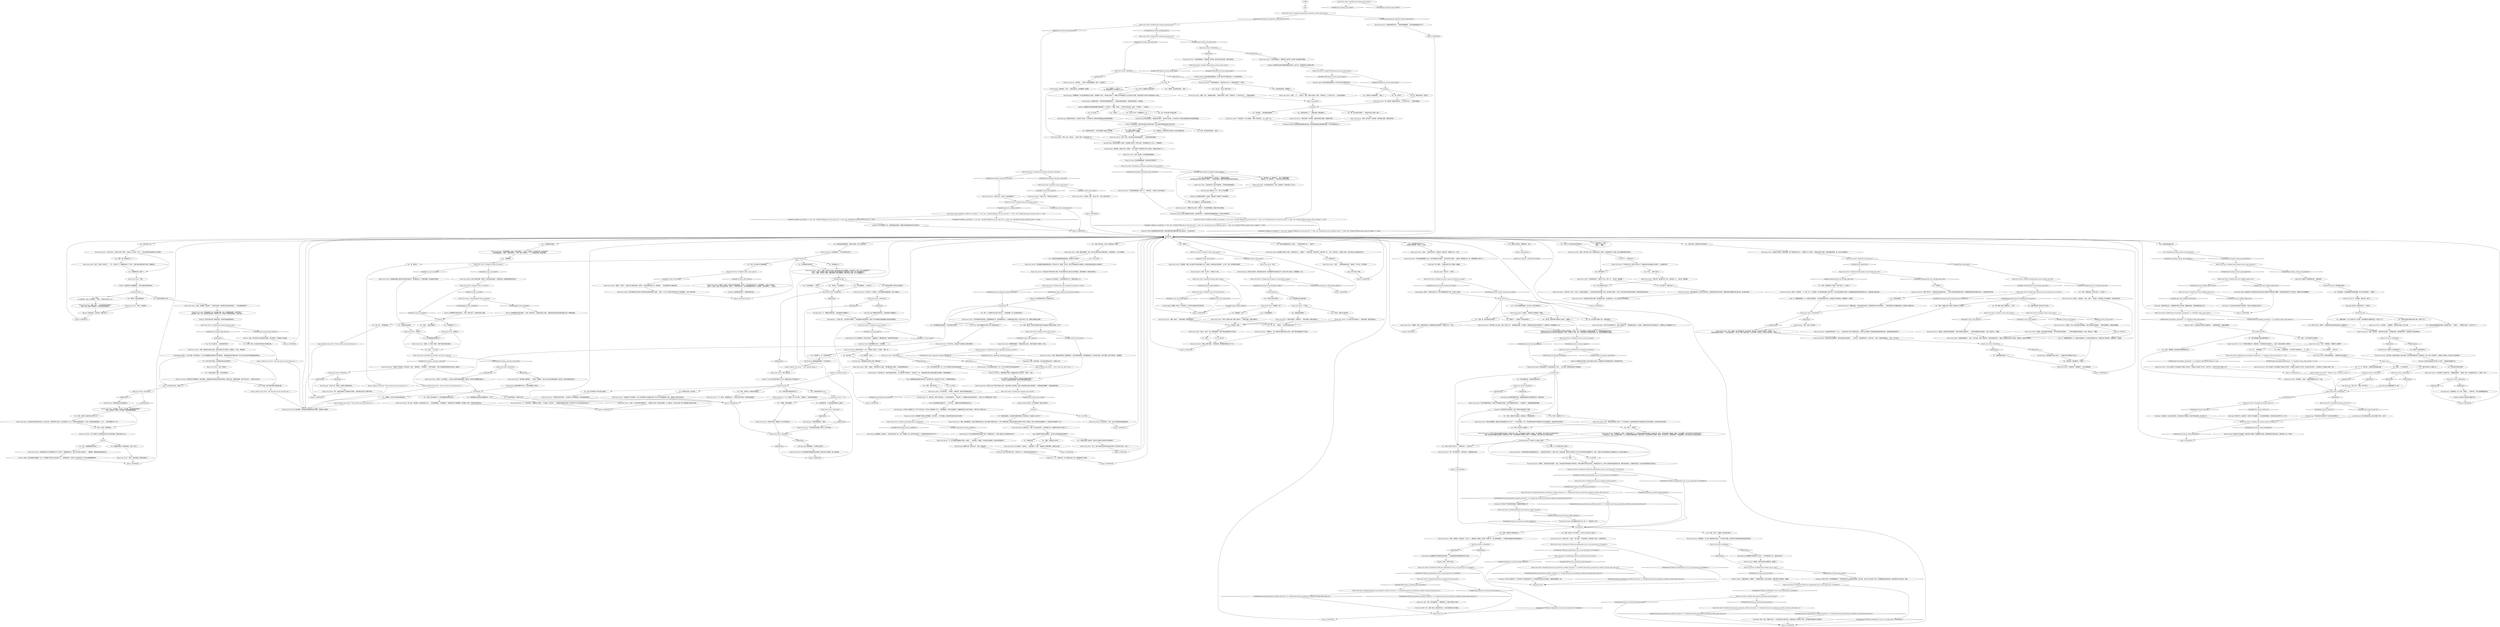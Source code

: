 # JAM / RACIST
# You chat up a truck driver of the racist persuasion.
# ==================================================
digraph G {
	  0 [label="START"];
	  1 [label="input"];
	  2 [label="Racist lorry driver: Variable[\"TASK.question_drivers_about_drugs\"]"];
	  3 [label="Variable[\"TASK.question_drivers_about_drugs\"]", shape=diamond];
	  4 [label="!(Variable[\"TASK.question_drivers_about_drugs\"])", shape=diamond];
	  5 [label="Perception (Smell): 他身上有股重机油的味道。还有他的呼吸——充满高焦油含量香烟的味道。也许是*白阿斯特拉*。"];
	  6 [label="Racist lorry driver: Variable[\"jam.racist_suggestion_pretend_you_agree\"]"];
	  7 [label="Variable[\"jam.racist_suggestion_pretend_you_agree\"]", shape=diamond];
	  8 [label="!(Variable[\"jam.racist_suggestion_pretend_you_agree\"])", shape=diamond];
	  9 [label="Racist lorry driver: 男人猛地抽了一口烟，也许还在想梅蚊克和屁股癌的事。"];
	  10 [label="Racist lorry driver: “苹果。”"];
	  11 [label="Jump to: [MAINHUB]"];
	  12 [label="Racist lorry driver: “任何评判都是武断的。但这并不意味着就不是事实。我们全都要利用*现实*。一旦你接受了，你就能获得清晰的理解。”"];
	  13 [label="You: “让我看看你的鞋底。”"];
	  14 [label="You: “我的余生都会*搞得*你焦头烂额，你明白了吗？”"];
	  15 [label="Racist lorry driver: “有什么好说的？这本来就是个种族主义的世界。不是我让它变成这个样子的。你也不是——而且*你*也是个种族主义者！”"];
	  16 [label="You: “那个女司机是谁？你不会惹上麻烦的。”"];
	  17 [label="Racist lorry driver: “你他妈有什么好得瑟的。为什么你的搭档是个多种族彩虹男？你为什么没有逮捕席勒？滚开，我他妈什么都不会告诉你。”"];
	  18 [label="Racist lorry driver: 男人扔掉指缝中那根就快熄灭的香烟。他伸手去够一根新的，脸上自信满满。"];
	  19 [label="You: “你在做什么，金？让我来处理吧。”"];
	  20 [label="Untitled hub (06)"];
	  21 [label="Racist lorry driver: “他做了*一些事*——他偷了自己老板的货物，还有另一个老实货車司机的工作。你知道的……”他从傻笑变成了多疑的讪笑。"];
	  22 [label="Jump to: [MAINHUB]"];
	  23 [label="You: “去你妈的，我要……”"];
	  24 [label="Racist lorry driver: IsKimHere()"];
	  25 [label="IsKimHere()", shape=diamond];
	  26 [label="!(IsKimHere())", shape=diamond];
	  27 [label="You: “你们到底在*争论*什么？”\n“你是瑞瓦肖爱国者？究竟怎么一回事？”"];
	  28 [label="Racist lorry driver: Variable[\"plaza.fascha_q_initiation_found_lorryman\"]"];
	  29 [label="Variable[\"plaza.fascha_q_initiation_found_lorryman\"]", shape=diamond];
	  30 [label="!(Variable[\"plaza.fascha_q_initiation_found_lorryman\"])", shape=diamond];
	  31 [label="Racist lorry driver: Variable[\"tc.turn_off_tutorial_node\"]"];
	  32 [label="Variable[\"tc.turn_off_tutorial_node\"]", shape=diamond];
	  33 [label="!(Variable[\"tc.turn_off_tutorial_node\"])", shape=diamond];
	  34 [label="You: “深渊？这里出什么事了？”\n“所以我们*是*在一个深渊里！”"];
	  35 [label="Racist lorry driver: Variable[\"jam.truckman_blackcheck_comp_reacthub\"]"];
	  36 [label="Variable[\"jam.truckman_blackcheck_comp_reacthub\"]", shape=diamond];
	  37 [label="!(Variable[\"jam.truckman_blackcheck_comp_reacthub\"])", shape=diamond];
	  38 [label="Racist lorry driver: “欢迎来到……”胖男人注意到曷城警督，话说了一半就停住了。"];
	  39 [label="Racist lorry driver: “是啊……不……无所谓了，警官。很高兴见到你。我是一个货車司机，三个孩子的父亲，一个瑞瓦肖爱国者。”"];
	  40 [label="electrochemitup"];
	  41 [label="Shivers: 风咆哮着吹过瑞瓦肖海湾——带来一连串冷空气，在城市的街道上流窜。"];
	  42 [label="Racist lorry driver: “定制的。花了我不少钱呢！”他摸了摸光秃秃的后脑勺。"];
	  43 [label="Racist lorry driver: Variable[\"jam.truckman_whitec_auth_ladydriver\"]"];
	  44 [label="Variable[\"jam.truckman_whitec_auth_ladydriver\"]", shape=diamond];
	  45 [label="!(Variable[\"jam.truckman_whitec_auth_ladydriver\"])", shape=diamond];
	  46 [label="Racist lorry driver: IsKimHere()"];
	  47 [label="IsKimHere()", shape=diamond];
	  48 [label="!(IsKimHere())", shape=diamond];
	  49 [label="Untitled hub"];
	  50 [label="Racist lorry driver: “说的真他妈的对。他们想以利益为名，想他妈的破坏我们的传统。但是等到他们想要取代我们的时候，他们就会后悔了。”"];
	  51 [label="Logic: 他不住在马丁内斯。"];
	  52 [label="Kim Kitsuragi: 曷城警督严厉的表情没有丝毫变化——但你能感觉到他对事情的走向不太高兴。"];
	  53 [label="Racist lorry driver: “去你妈的……基佬警察。”他的眉头浮现出一些小汗珠。"];
	  54 [label="Racist lorry driver: IsKimHere()"];
	  55 [label="IsKimHere()", shape=diamond];
	  56 [label="!(IsKimHere())", shape=diamond];
	  57 [label="Inland Empire: 这个名字像钟声一样在空中回响——就像敲响了一面黑暗的鸣锣。你有种很不好的感觉。"];
	  58 [label="Authority: 他就是在期待这个。他真的很趾高气扬。"];
	  59 [label="You: “叶科卡塔不在南边，而且那里也绝对没有种苹果。”"];
	  60 [label="You: “那就是苹果吧。来自格拉德的。没错。当然了。”"];
	  61 [label="Racist lorry driver: “这跟……生物决定论有关。自然法则。种族分类。”他朝地上吐了一口痰。"];
	  62 [label="Racist lorry driver: “研究这些东西的人说我们生来就是高人一等的。所以，我们奥西登人自然就应该掌管一切。显然能看到里面的优点吧。”\n“研究这些东西的人说*你*和*我*生来就是高人一等的。”他瞥了金一眼。“所以，我们奥西登人自然就应该掌管一切。显然你能理解其中的智慧。”"];
	  63 [label="You: “呃，确实挺欢迎的。你是谁？”"];
	  64 [label="You: “你是说我的搭档，曷城警督？”"];
	  65 [label="Jump to: [Racist lorry driver: \"The man bites his lip and drops the...\"]"];
	  66 [label="Racist lorry driver: 在男人的靴子底部，你看见一块复杂混乱的底板，上面带着无法一眼就能清晰辨别的花纹。"];
	  67 [label="Racist lorry driver: “是瑞瓦肖！”"];
	  68 [label="Racist lorry driver: “臭味真是越来越让人受不了了。”他转向你。“你是为什么来打扰我的？”"];
	  69 [label="Racist lorry driver: “你好啊，同胞！”他认出了你。“有什么要讨论的吗？”"];
	  70 [label="Jump to: [MAINHUB]"];
	  71 [label="Kim Kitsuragi: 曷城警督严肃的表情一成不变——不过你感觉到了什么。就在外表下面……"];
	  72 [label="Racist lorry driver: “怎么，我们*不能*说吉皮特在到处偷东西吗？这不是*转子科学*，老兄……”"];
	  73 [label="Kim Kitsuragi: 警督转过身，朝你点点头，你差一点就忽略了。"];
	  74 [label="Kim Kitsuragi: “这座城市的每一个思想流派和政府都很失败——尽管如此我还是很爱它。瑞瓦肖是你的故乡，也是我的。”"];
	  75 [label="Kim Kitsuragi: “我们还是去问问汤米吧？在这里只是浪费时间。”"];
	  76 [label="Racist lorry driver: Variable[\"jam.racist_authority_soles\"]"];
	  77 [label="Variable[\"jam.racist_authority_soles\"]", shape=diamond];
	  78 [label="!(Variable[\"jam.racist_authority_soles\"])", shape=diamond];
	  79 [label="You: “你闻起来有股酒精和香烟的味道。毒品有什么不同呢？”"];
	  80 [label="Jump to: [Racist lorry driver: \"\"I don't know shit, and if I did I...\"]"];
	  81 [label="Racist lorry driver: IsKimHere()"];
	  82 [label="IsKimHere()", shape=diamond];
	  83 [label="!(IsKimHere())", shape=diamond];
	  84 [label="You: “你要接的是什么货呢？”"];
	  85 [label="You: “等等，罢工已经持续多久了？”"];
	  86 [label="You: “我去找过你那辆该死的货車。我知道它在哪！”（指着它。）“我要把它给烧了，你听见了吗？！”"];
	  87 [label="Kim Kitsuragi: “纪念碑旁边一台小‘飞驰’，绿色的……”他转向你。“我们去看看那辆货車吧。”"];
	  88 [label="Half Light: 关键是不能太过头。就算是想吓唬别人的时候，最重要的就是：你的履历看起来怎么样？"];
	  89 [label="You: “呃……你种族歧视？”"];
	  90 [label="You: “该死……我的意思是……想不想找个私密的地方……不，该死——”"];
	  91 [label="You: “所以是谁做的——*你*吗？”"];
	  92 [label="Racist lorry driver: 他的眼睛飞快地扫过你和警督。“我不怕你——也不怕暴徒。我有货車司机和马車夫行会保护。”"];
	  93 [label="Racist lorry driver: “我不是唯一这么说的。你看，我读过*书*，”他用香烟比划着，以示强调。“种族理论的科学性已经被证实了，就算有些人不愿意接受也一样。”"];
	  94 [label="Perception (Smell): 他的身体散发着重机油的味道。他的呼吸是高焦油含量香烟的味道。也许是*阿斯特拉白人*。"];
	  95 [label="You: “你背着我藏烟？”"];
	  96 [label="You: “嗯，我想我们都学到了一些东西。”（朝货車司机微笑。）\n“我觉得我们都应该学会尊重他人的意见。”（背叛你的搭档，朝着货車司机露出很有阴谋的微笑。）"];
	  97 [label="Racist lorry driver: Variable[\"tc.down_with_racism\"]"];
	  98 [label="Variable[\"tc.down_with_racism\"]", shape=diamond];
	  99 [label="!(Variable[\"tc.down_with_racism\"])", shape=diamond];
	  100 [label="Logic: 不，提图斯稍微提过一点，是露比在操纵团伙。不过目前还是要合作的。先掌握大家了解的情况。席勒就是下一条线索。"];
	  101 [label="You: “我想让时间倒流。你能帮我吗，兄弟？”"];
	  102 [label="Racist lorry driver: “是啊，苹果……你不是还有别的问题吗？”\n“是啊，苹果。我是个苹果車夫。你不是还有别的问题吗？”"];
	  103 [label="Racist lorry driver: Variable[\"jam.truckman_bc_electrochem_smokes\"]"];
	  104 [label="Variable[\"jam.truckman_bc_electrochem_smokes\"]", shape=diamond];
	  105 [label="!(Variable[\"jam.truckman_bc_electrochem_smokes\"])", shape=diamond];
	  106 [label="Racist lorry driver: “欢迎来到瑞瓦肖！”货車司机认出了你。“甩掉另外那货了？干得好。”"];
	  107 [label="You: “但是……为什么呢？”"];
	  108 [label="lorryhub"];
	  109 [label="Racist lorry driver: “你们俩还真是天生一对呢，你知道吗？”货車司机吐了口口水。"];
	  110 [label="Racist lorry driver: “跟着味道走。当你走到附近的时候，会闻到类似杏子和*油*的味道……”货車司机因为自己的幽默感发出一声刺耳又沙哑的声音。"];
	  111 [label="Racist lorry driver: “是啊，”他说道，不确定会有什么后果。“他们都是他的小狼狗。工会里到处都有他的人。”"];
	  112 [label="Racist lorry driver: “你不是代理人，”他说道。“如果你是，你就不会调查毒品的事了。”"];
	  113 [label="You: “是啊……也许*就是*吧……”"];
	  114 [label="Reaction Speed: 附近的一台大货車里有一堆溢出来的箱子……"];
	  115 [label="Racist lorry driver: Variable[\"jam.racist_said_stop_ripping\"]"];
	  116 [label="Variable[\"jam.racist_said_stop_ripping\"]", shape=diamond];
	  117 [label="!(Variable[\"jam.racist_said_stop_ripping\"])", shape=diamond];
	  118 [label="Racist lorry driver: “当然不是。它是一个*行会*。只能通过邀请加入。工会是为那些有钱的混蛋工作的。他们基本上都是一个鸟样。想以利益为名破坏我们的传统。但是经验是无法取代的。”"];
	  119 [label="You: “嗨，你好吗？”"];
	  120 [label="Racist lorry driver: IsKimHere()"];
	  121 [label="IsKimHere()", shape=diamond];
	  122 [label="!(IsKimHere())", shape=diamond];
	  123 [label="You: “其实呢——是归我们管。”"];
	  124 [label="Racist lorry driver: “我现在就*没有*麻烦——而且我什么也不用跟你说。现在赶紧给我滚蛋。”"];
	  125 [label="Reaction Speed: 不是山羊——是鸵鸟。"];
	  126 [label="Encyclopedia: 其实呢，不管鸵鸟还是山羊，都不会把脑袋埋进沙子里。这只是一种说法。"];
	  127 [label="Racist lorry driver: IsTHCPresent(\"revacholian_nationhood\")"];
	  128 [label="IsTHCPresent(\"revacholian_nationhood\")", shape=diamond];
	  129 [label="!(IsTHCPresent(\"revacholian_nationhood\"))", shape=diamond];
	  130 [label="Racist lorry driver: “什么证据？我又没做什么。”他熄灭香烟，把烟头弹到街上。"];
	  131 [label="You: “好吧。你确定是这个*席勒*，而且不是什么，*女司机*？”"];
	  132 [label="Racist lorry driver: IsTaskActive(\"TASK.ask_traditionalists_how_to_turn_back_time\")--[[ Variable[ ]]"];
	  133 [label="IsTaskActive(\"TASK.ask_traditionalists_how_to_turn_back_time\")--[[ Variable[ ]]", shape=diamond];
	  134 [label="!(IsTaskActive(\"TASK.ask_traditionalists_how_to_turn_back_time\")--[[ Variable[ ]])", shape=diamond];
	  135 [label="Composure: 他很乐意详述这些想法。他花了很多时间来思考这个话题。"];
	  136 [label="You: “等一下，马車夫是什么？”"];
	  137 [label="lastrow"];
	  138 [label="You: “我知道你在跟我兜圈子。爽快点坦白吧，那个女司机在哪？”"];
	  139 [label="You: “嗯，谢了。不是我要找的。”"];
	  140 [label="Racist lorry driver: “等到下一波入侵来临——他们在灯光熄灭前看到的最后一副光景，将会是*光辉耀眼的瑞瓦肖*。”"];
	  141 [label="You: “随便吧，反正这也不是我们要找的靴子。”"];
	  142 [label="You: “我在垃圾堆里找到这个马克杯。”（把东西拿给男人看。）“你的吗？”"];
	  143 [label="Racist lorry driver: IsKimHere()"];
	  144 [label="IsKimHere()", shape=diamond];
	  145 [label="!(IsKimHere())", shape=diamond];
	  146 [label="Kim Kitsuragi: “你真的把他难倒了，警探。”"];
	  147 [label="You: “教父是谁——”"];
	  148 [label="You: “等等，*我们*是不是——”"];
	  149 [label="You: “是的，你*要*说。还是你想去警局说。”"];
	  150 [label="You: “那你傻笑什么？”"];
	  151 [label="Racist lorry driver: “去死吧你，我告诉你。我不会……”"];
	  152 [label="Racist lorry driver: Variable[\"tc.oddfoot_at_lynching\"] == true  and   Variable[\"XP.figured_out_the_odd_sole\"] == false  and  Variable[\"jam.racist_authority_soles\"] == false  and  Variable[\"TASK.ask_about_ruby_in_village\"] == false"];
	  153 [label="Variable[\"tc.oddfoot_at_lynching\"] == true  and   Variable[\"XP.figured_out_the_odd_sole\"] == false  and  Variable[\"jam.racist_authority_soles\"] == false  and  Variable[\"TASK.ask_about_ruby_in_village\"] == false", shape=diamond];
	  154 [label="!(Variable[\"tc.oddfoot_at_lynching\"] == true  and   Variable[\"XP.figured_out_the_odd_sole\"] == false  and  Variable[\"jam.racist_authority_soles\"] == false  and  Variable[\"TASK.ask_about_ruby_in_village\"] == false)", shape=diamond];
	  155 [label="Racist lorry driver: Variable[\"jam.tommy_reveal_wc\"]"];
	  156 [label="Variable[\"jam.tommy_reveal_wc\"]", shape=diamond];
	  157 [label="!(Variable[\"jam.tommy_reveal_wc\"])", shape=diamond];
	  158 [label="Racist lorry driver: Variable[\"jam.tommy_reveal_wc\"]"];
	  159 [label="Variable[\"jam.tommy_reveal_wc\"]", shape=diamond];
	  160 [label="!(Variable[\"jam.tommy_reveal_wc\"])", shape=diamond];
	  161 [label="Racist lorry driver: “就是他。他的宗族天生就是骗子，都已经渗透在血液里面了……”货車司机缓慢又满足地抽了一口烟，然后吐出一个烟圈。"];
	  162 [label="Racist lorry driver: “经过纪念碑，就在那下边，”他朝南边挥挥手。“绿色的‘飞驰’。现在他妈的让我一个人待着，行吗？”"];
	  163 [label="Racist lorry driver: “我来这里是为了拉一車该死的苹果，老兄。就是那种普通的，克吉克苹果。”\n“我们俩是一边的，对吧？没必要开我玩笑吧。我来是为了拉一車苹果。就是那种普通的，克吉克苹果。”"];
	  164 [label="MAINHUB"];
	  165 [label="Untitled hub"];
	  166 [label="Racist lorry driver: Variable[\"jam.racist_halflight_failed_twice\"]"];
	  167 [label="Variable[\"jam.racist_halflight_failed_twice\"]", shape=diamond];
	  168 [label="!(Variable[\"jam.racist_halflight_failed_twice\"])", shape=diamond];
	  169 [label="Kim Kitsuragi: 警督狐疑地看着你，不过没有反对。"];
	  170 [label="Jump to: [Untitled hub (06)]"];
	  171 [label="You: “我明白了——总得有个不受欢迎的家伙。”"];
	  172 [label="Racist lorry driver: Variable[\"jam.truckman_greeting_done\"]"];
	  173 [label="Variable[\"jam.truckman_greeting_done\"]", shape=diamond];
	  174 [label="!(Variable[\"jam.truckman_greeting_done\"])", shape=diamond];
	  175 [label="You: “这还真是……放松警惕的直接啊。”"];
	  176 [label="Racist lorry driver: “你知道的：加兰佬。加兰斯基。格拉德的那些堕落鬼。”\n“是啊，你知道的：加兰佬。加兰斯基。格拉德的那些堕落鬼。”"];
	  177 [label="Racist lorry driver: 货車司机专注地看着你，然后耸耸肩。“那我猜他们是在别处种的这些苹果吧。那些克吉克，谁能说得准呢，他们*无处不在*——唯独不在自己家。”"];
	  178 [label="You: “我来这里的路上，确实看见有辆货車的拖斗门是开着的。你知道出什么事了吗？”"];
	  179 [label="You: “是吗？那又有什么问题呢？”"];
	  180 [label="Racist lorry driver: IsTaskActive(\"TASK.ask_traditionalists_how_to_turn_back_time\")--[[ Variable[ ]]"];
	  181 [label="IsTaskActive(\"TASK.ask_traditionalists_how_to_turn_back_time\")--[[ Variable[ ]]", shape=diamond];
	  182 [label="!(IsTaskActive(\"TASK.ask_traditionalists_how_to_turn_back_time\")--[[ Variable[ ]])", shape=diamond];
	  183 [label="Racist lorry driver: Variable[\"jam.fascha_dq_endurance_confirms_lorryman\"]  or  Variable[\"jam.fascha_dq_endurance_confirms_lorryman_after_fuck_you\"]"];
	  184 [label="Variable[\"jam.fascha_dq_endurance_confirms_lorryman\"]  or  Variable[\"jam.fascha_dq_endurance_confirms_lorryman_after_fuck_you\"]", shape=diamond];
	  185 [label="!(Variable[\"jam.fascha_dq_endurance_confirms_lorryman\"]  or  Variable[\"jam.fascha_dq_endurance_confirms_lorryman_after_fuck_you\"])", shape=diamond];
	  186 [label="norhetoricforyou"];
	  187 [label="Racist lorry driver: Variable[\"jam.truckman_logic_the_lies\"]"];
	  188 [label="Variable[\"jam.truckman_logic_the_lies\"]", shape=diamond];
	  189 [label="!(Variable[\"jam.truckman_logic_the_lies\"])", shape=diamond];
	  190 [label="You: “但是你*确实*说了什么。”"];
	  191 [label="Jump to: [MAINHUB]"];
	  192 [label="Racist lorry driver: “该死……”他擦去眼角的泪水。“谢谢你。不过不是，这不是我的。”"];
	  193 [label="logicfixinghub"];
	  194 [label="Racist lorry driver: 他警惕地看着你，不确定应该怎么回应。这种状况持续了大概2秒，然后……"];
	  195 [label="You: “你说了什么货車司机的权利和特权？”"];
	  196 [label="Jump to: [Racist lorry driver: \"The man bites his lip and drops the...\"]"];
	  197 [label="Racist lorry driver: Variable[\"jam.siileng_met\"]"];
	  198 [label="Variable[\"jam.siileng_met\"]", shape=diamond];
	  199 [label="!(Variable[\"jam.siileng_met\"])", shape=diamond];
	  200 [label="Racist lorry driver: IsKimHere()"];
	  201 [label="IsKimHere()", shape=diamond];
	  202 [label="!(IsKimHere())", shape=diamond];
	  203 [label="You: “不，不，当然不是。只要把你知道的都告诉我。”"];
	  204 [label="Kim Kitsuragi: 警督稍微瞥了你一眼。"];
	  205 [label="Racist lorry driver: “罢工？已经有一段时间了。一个月，也许两个月？”他朝着货車比了个手势。“但是*这里*的情况差不多是上个星期的事。”"];
	  206 [label="You: “你只是看着大家，然后做出武断的评判。”"];
	  207 [label="Rhetoric: 也许赞同是件好事？至少能让他开口。"];
	  208 [label="You: “她的货車*到底*在哪里？”"];
	  209 [label="Racist lorry driver: “他做了*一些事*。他偷了自己老板的货物，还有另一个老实货車司机的工作。去跟他聊吧——我什么也不知道。”\n“他做了*一些事*。他偷了自己老板的货物，还有另一个货車司机的工作。你应该感激我给你的这个小道消息。”他咧开嘴笑了——很灿烂。"];
	  210 [label="Half Light: *换个话题*——他说这话的方式几乎像是一种威胁。"];
	  211 [label="You: “该死。”"];
	  212 [label="Racist lorry driver: “喂，如果这个名字和描述完全符合大自然的恩惠，那我又能说什么呢。”"];
	  213 [label="Racist lorry driver: “随便你，警官。如果你希望的话，那就假装没有这回事吧。”他朝地上吐了一口痰。"];
	  214 [label="Jump to: [MAINHUB]"];
	  215 [label="Racist lorry driver: “哦？”你不想再多听一下他的演讲，让他稍微有些失望。"];
	  216 [label="Racist lorry driver: “是真的。”他没有停下来的意思。“而且，你必须意识到*种族混合*的危险性。如果大家都不待在自己的地方，谁知道会发生什么？新的人类亚种可能会被创造出来，拥有未知的特征，引起额外的竞争。所以你必须要*控制*自己的后代。”"];
	  217 [label="You: “牛，你牛。（搓搓手。）反正我已经改变主意了。”"];
	  218 [label="Racist lorry driver: “我猜是吧。”男人沉着的目光穿透你的内心深处，有害气体在他周围的空气中流动。"];
	  219 [label="Physical Instrument: 这是在教练在叫你上场！这个人，*他是和你一队的*。"];
	  220 [label="Racist lorry driver: “喂，老兄，你知道吗。有各种各样的入侵……”他先是看看靴子，然后看着你。“我觉得我们可以依赖警察。我们都是一起的，不管你有没有意识到。”"];
	  221 [label="Racist lorry driver: “那种破事我不知道，就算我知道也不会告诉你。”他吸了一口烟。"];
	  222 [label="Racist lorry driver: “是啊，我开货車。来来回回。有时候碰上堵車，就要守着货車。”"];
	  223 [label="Jump to: [MAINHUB]"];
	  224 [label="Suggestion: 你应该加入。在这场特殊的战斗中，你要站在他这一边。"];
	  225 [label="Racist lorry driver: Variable[\"jam.siileng_noticed_humanitarian_aid_macarons\"]"];
	  226 [label="Variable[\"jam.siileng_noticed_humanitarian_aid_macarons\"]", shape=diamond];
	  227 [label="!(Variable[\"jam.siileng_noticed_humanitarian_aid_macarons\"])", shape=diamond];
	  228 [label="Racist lorry driver: “不过，说真的，他一般就在南边一点点的位置。靠近运河，你应该不会错过的。只要留心一点……”\n“看起来我冒犯你的搭档了。”他没有看向警督。“真可惜。席勒一般就在南边一点点的位置。靠近运河，你应该不会错过的。只要留心一点……”"];
	  229 [label="Authority: 现在这对他来说已经不是什么大事了。这是他保全颜面的方式。"];
	  230 [label="Rhetoric: 如果你有什么要隐藏的话，“苹果”就是你会选择的词汇。"];
	  231 [label="You: “好吧，当然了，随便吧。我宁愿说点别的。”"];
	  232 [label="Racist lorry driver: “是啊，他们可是大人物。我的曾祖父是个马車夫。有皇家执照什么之类的。我们试图保住我们的特权。”"];
	  233 [label="You: “要不你跟我到外面去稍微*聊两句*？”"];
	  234 [label="Racist lorry driver: “是吗？”他咆哮到。“那都是什么把柄啊？”"];
	  235 [label="Racist lorry driver: “你只会叫，又不敢咬人。真正的狗都在加姆洛克呢。所有人都知道。”"];
	  236 [label="Racist lorry driver: “不，我不去。我哪里都不去——而且你也带不走我。现在赶紧给我滚蛋。”"];
	  237 [label="Racist lorry driver: “抱歉，抽完了。”他熄灭香烟，把烟头弹到街上。"];
	  238 [label="Racist lorry driver: “这也跟你有关，警官，所以最好*警惕*一点。该死的吉皮特最近状态很好！梅蚊克也是一样的。还有其他那些入侵种族，像兔子一样大量繁殖。他们已经处在文化胜利的边缘了。”\n“这也跟你有关，警官，所以最好*警惕*一点。吉皮特最近繁殖得很快，梅蚊克也是，还有其他那些入侵种族，像兔子一样大量下崽。”他警惕地瞥了一眼曷城警督，“他们已经处在文化胜利的边缘了。”"];
	  239 [label="Racist lorry driver: “向你致意，同胞。夜之国的守护者必须团结一致。”他拿出一包卷在袖子里的香烟。“点火吧，兄弟。挡住那些丛林精灵。”"];
	  240 [label="Racist lorry driver: Variable[\"whirling.hardie_went_through_ruby_info\"]"];
	  241 [label="Variable[\"whirling.hardie_went_through_ruby_info\"]", shape=diamond];
	  242 [label="!(Variable[\"whirling.hardie_went_through_ruby_info\"])", shape=diamond];
	  243 [label="Racist lorry driver: Variable[\"plaza.fascha_q_initiation_found_lorryman\"]"];
	  244 [label="Variable[\"plaza.fascha_q_initiation_found_lorryman\"]", shape=diamond];
	  245 [label="!(Variable[\"plaza.fascha_q_initiation_found_lorryman\"])", shape=diamond];
	  246 [label="Racist lorry driver: Variable[\"jam.fascha_dq_endurance_confirms_lorryman\"]  or  Variable[\"jam.fascha_dq_endurance_confirms_lorryman_after_fuck_you\"]"];
	  247 [label="Variable[\"jam.fascha_dq_endurance_confirms_lorryman\"]  or  Variable[\"jam.fascha_dq_endurance_confirms_lorryman_after_fuck_you\"]", shape=diamond];
	  248 [label="!(Variable[\"jam.fascha_dq_endurance_confirms_lorryman\"]  or  Variable[\"jam.fascha_dq_endurance_confirms_lorryman_after_fuck_you\"])", shape=diamond];
	  249 [label="Endurance: 当然，当然，但是那个家伙——你从他的外表上看不出来，但他绝对是个兄弟和王下骑士。问问他是否知道如何让时间倒流！"];
	  250 [label="You: “这么说一个执法人员是不对的。”"];
	  251 [label="Racist lorry driver: “因为等到入侵来临时……”他瞥了一眼警督。“他们在灯光熄灭前看到的最后一副光景，将会是*辉煌的瑞瓦肖*。”"];
	  252 [label="You: “所以你是想告诉我，你*一点*也不知道B中转站走私毒品的事？”"];
	  253 [label="Half Light: 这种男人只尊重两种东西：力量和恐惧。"];
	  254 [label="You: “等一下，但是伊尔玛也会生产阿尔古——也就是酒啊。有人告诉我是这样的。”"];
	  255 [label="Racist lorry driver: “他们知道公平竞争肯定打不赢，所以就只能想办法让我们自己变得衰弱。这是种族破坏。种族*经济*破坏。”"];
	  256 [label="You: 什么也不说。"];
	  257 [label="You: “告诉我她的货車在哪！”"];
	  258 [label="Racist lorry driver: “什么？”"];
	  259 [label="Racist lorry driver: “不如你他妈赶紧滚蛋？我*什么*也不会说的。”"];
	  260 [label="You: “哦，所以你是开货車的？”（假装自己错过了最后一部分。）"];
	  261 [label="You: “听着，我同意。我们的责任就是不要让这种毒品进入瑞瓦肖的街道，对吧？”"];
	  262 [label="Racist lorry driver: “根本不是！我们属于某个行会，还有其他一切……很古老，很受尊重。”"];
	  263 [label="You: “那是谁？”"];
	  264 [label="Racist lorry driver: “他是个萨马拉人，喜欢假装自己是某种生意人……其实只是在偷卖他老板的东西。在他撕破纽曼奥克斯货車封条之后，从里面*偷来*的东西。"];
	  265 [label="Racist lorry driver: IsKimHere()"];
	  266 [label="IsKimHere()", shape=diamond];
	  267 [label="!(IsKimHere())", shape=diamond];
	  268 [label="Kim Kitsuragi: “好吧，够了，警探。差不多够了。”"];
	  269 [label="Racist lorry driver: 从他鞋底的橡胶上那些复杂错乱的纹路之间，你好像辨认出一个熟悉的图案。是这座城市的地图！"];
	  270 [label="Authority: 你*明白*了。"];
	  271 [label="Esprit de Corps: 看起来警督有计划了。交给他吧。"];
	  272 [label="Composure: 小心。从表面上看，这人还是有些战斗力的。要制服他可不太容易。"];
	  273 [label="Racist lorry driver: 男人咬紧嘴唇，扔掉指缝中那根就快熄灭的香烟，准备再来一根新的。"];
	  274 [label="Racist lorry driver: “我不知道，我根本连她叫什么都不知道。她只是有时候跟大家一起混混时间，装出一副大人物的样子。可能是个女同性恋。我已经几天没见到她了。”"];
	  275 [label="Racist lorry driver: IsTHCPresent(\"revacholian_nationhood\")  or  Variable[\"tc.down_with_racism\"]"];
	  276 [label="IsTHCPresent(\"revacholian_nationhood\")  or  Variable[\"tc.down_with_racism\"]", shape=diamond];
	  277 [label="!(IsTHCPresent(\"revacholian_nationhood\")  or  Variable[\"tc.down_with_racism\"])", shape=diamond];
	  278 [label="You: “听着，我很抱歉，能不能把你知道的都告诉我？”"];
	  279 [label="Racist lorry driver: Variable[\"jam.truckman_cabin_investigated\"]"];
	  280 [label="Variable[\"jam.truckman_cabin_investigated\"]", shape=diamond];
	  281 [label="!(Variable[\"jam.truckman_cabin_investigated\"])", shape=diamond];
	  282 [label="You: “货車司机是什么？”（假装你错过了最后那部分。）"];
	  283 [label="You: “老实说，我真的想不起来是什么意思了。请解释一下。”"];
	  284 [label="You: “好吧。我已经下定决心了。你想听听吗？”（抢先开口。）"];
	  285 [label="Endurance: 记住，兄弟，你的话虽难听——但都是好话。大多数人都没这个肚量。"];
	  286 [label="Endurance: 你为什么要这样对一个*兄弟*说话？他显然知道点什么！他可能也知道如何让时间倒流。试着回到他那好的一面。"];
	  287 [label="Racist lorry driver: Variable[\"jam.fascha_dq_endurance_confirms_lorryman\"]  or  Variable[\"jam.fascha_dq_endurance_confirms_lorryman_after_fuck_you\"]"];
	  288 [label="Variable[\"jam.fascha_dq_endurance_confirms_lorryman\"]  or  Variable[\"jam.fascha_dq_endurance_confirms_lorryman_after_fuck_you\"]", shape=diamond];
	  289 [label="!(Variable[\"jam.fascha_dq_endurance_confirms_lorryman\"]  or  Variable[\"jam.fascha_dq_endurance_confirms_lorryman_after_fuck_you\"])", shape=diamond];
	  290 [label="You: “*瑞瓦肖*……是什么？”\n“喂，我知道瑞瓦肖！我们就在这个地方。”"];
	  291 [label="Empathy: 你为爆发感觉到有一丝尴尬。或者这是一种骄傲？不太好说明白。"];
	  292 [label="Racist lorry driver: “想欣赏践踏者，是吗？”他咧开嘴笑了。“当然了，你看吧。”他先抬起左脚，然后是右脚。\n“想欣赏践踏者吗，小畜生？”他咧开嘴笑了。“当然，我不介意*展示*一下。”他先抬起左脚，然后是右脚。"];
	  293 [label="You: “你*他妈的*，现在就把她的货車指给我看。那个女司机的货車——在哪里？！”"];
	  294 [label="Kim Kitsuragi: 警督试图保持冷漠，但是眉毛那轻微上扬的弧度告诉你，他喜欢这样。"];
	  295 [label="Racist lorry driver: 他用力吸了一口烟，似乎在品味味道。“自从他离开之后，我就再也没有可以说话的人了……”"];
	  296 [label="Racist lorry driver: “他当然是货車司机了！怎么——-他告诉你自己只是个普通的生意人，还是什么其他屁话？他弄破纽曼奥克斯货車的封条，然后偷卖他老板的东西。”"];
	  297 [label="Racist lorry driver: “他的宗族天生就是骗子，都已经渗透在血液里面了……”他点点头，很是贤明的样子，然后又抽了一口烟。“他就是你要找的人，没错。100%肯定。”"];
	  298 [label="Racist lorry driver: Variable[\"tc.la_puta_madre\"]"];
	  299 [label="Variable[\"tc.la_puta_madre\"]", shape=diamond];
	  300 [label="!(Variable[\"tc.la_puta_madre\"])", shape=diamond];
	  301 [label="Racist lorry driver: “不。你不会就这样放着他不管的，如果你……”他试着点一只香烟，不过他的手有些颤抖。那句话也草草结束了。"];
	  302 [label="You: “我真不知道为什么要那么说……”"];
	  303 [label="Racist lorry driver: Variable[\"tc.down_with_racism\"]"];
	  304 [label="Variable[\"tc.down_with_racism\"]", shape=diamond];
	  305 [label="!(Variable[\"tc.down_with_racism\"])", shape=diamond];
	  306 [label="Jump to: [MAINHUB]"];
	  307 [label="Empathy: 看来你也让他的肾上腺素升高了。"];
	  308 [label="Kim Kitsuragi: “这不是什么困难的工作。用不了多长时间。也不会让马德雷教父*生气*。”警督看着他。“但是不知道哪来了个愚蠢的种族主义者拦在半路上，*保护*这个该死的小偷……”"];
	  309 [label="Racist lorry driver: “我不觉得我们之间的争斗真有你想让我相信的那么*低落*，*兄弟*。为什么这个番红花男还在这里？你去跟他聊——我什么都不知道。”"];
	  310 [label="Racist lorry driver: “现在有联盟国掌控什么的，已经不是最热门的话题了。你也许想*换个话题*——就是说，像普通的山羊一样，把脑袋埋到沙子底下去。”"];
	  311 [label="Racist lorry driver: Variable[\"jam.racist_reaction_ostriches_not_sheep\"]"];
	  312 [label="Variable[\"jam.racist_reaction_ostriches_not_sheep\"]", shape=diamond];
	  313 [label="!(Variable[\"jam.racist_reaction_ostriches_not_sheep\"])", shape=diamond];
	  314 [label="Racist lorry driver: “只是说实话。”男人耸耸肩。“我是个讲真话的人，这一点高于一切。”"];
	  315 [label="Racist lorry driver: “是啊，是那边的主要出口商品。他们是在南叶科卡塔种的。很漂亮的一个地方，景色很美。”"];
	  316 [label="You: “字面上就是这个意思：*生态灾难地区*。”"];
	  317 [label="You: “如果你们都在飞旋旅社，那你怎么知道是*吉皮特*弄坏货車的呢？”"];
	  318 [label="You: “我猜，对他来说不太好吧。”"];
	  319 [label="You: “好吧，你还想到了什么？”"];
	  320 [label="Racist lorry driver: “睁大你的眼睛吧。难道你没注意到最近有什么不同了？一次不幸的衰退，也许？当高贵种族的成员不再相信自己天生的优越性时，他们就不再争夺资源了。”"];
	  321 [label="You: “好吧。你确定是他，而且不是什么，*女司机*？”"];
	  322 [label="Esprit de Corps: 你的搭档需要支援。现在轮到你闪亮登场了！"];
	  323 [label="Racist lorry driver: 沉默。他们两人之间的氛围变得很紧张。"];
	  324 [label="Kim Kitsuragi: “请继续吧，*先生*。”金再次靠近他，身体像弹簧一样紧绷。"];
	  325 [label="Jump to: [jumphubs]"];
	  326 [label="Jump to: [Racist lorry driver: \"The man bites his lip and drops the...\"]"];
	  327 [label="Jump to: [MAINHUB]"];
	  328 [label="You: “那是……瑞瓦肖地图吗？”"];
	  329 [label="Racist lorry driver: “不进也不出。我永远也不会背叛自己宗族的纯粹性。”"];
	  330 [label="Racist lorry driver: “随便你们怎么说吧，*警官们*。”他冷漠地等候着，香烟在手指之间燃烧。"];
	  331 [label="Racist lorry driver: Variable[\"tc.down_with_racism\"]"];
	  332 [label="Variable[\"tc.down_with_racism\"]", shape=diamond];
	  333 [label="!(Variable[\"tc.down_with_racism\"])", shape=diamond];
	  334 [label="You: “等等，南边那个街头小贩吗？那家伙是个货車司机？”"];
	  335 [label="Racist lorry driver: “我猜也是。”他咧嘴笑了，对自己很是满意。"];
	  336 [label="You: 什么也不说。"];
	  337 [label="Jump to: [MAINHUB]"];
	  338 [label="You: “这是瑞瓦肖的地图。”"];
	  339 [label="Authority: 你可以让他把鞋底抬起来给你看。他绝对看起来绝对像是有能力执行私刑的人。也许他也在场？"];
	  340 [label="Jump to: [MAINHUB]"];
	  341 [label="Kim Kitsuragi: “我完全清楚你什么意思。你觉得我们*这种人*不属于这里。你觉得我应该*小心点儿*，*别惹麻烦*。”"];
	  342 [label="Racist lorry driver: “那就说吧。”男人挠了挠他那壮实的肚子。“也许你是个警察，但是这样也不能帮你避免即将到来的灾难。”"];
	  343 [label="You: “暂时没事了。”[离开。]\n“回见了。”[离开。]\n“回见了。”[离开。]"];
	  344 [label="You: “是啊，我对这个*并不*感冒——你为什么不自己滚一边去呢？”"];
	  345 [label="Half Light: 你为什么还要试呢？根本就没有办法能让你自己愤怒的样子看起来不*糟糕*。而且就算没有这种*下作*的生意，你看起来也已经很糟糕了。"];
	  346 [label="Racist lorry driver: 货車司机扬起眉头。“是跟同性恋有关的事吗？”"];
	  347 [label="Untitled hub (04)"];
	  348 [label="Racist lorry driver: IsKimHere()"];
	  349 [label="IsKimHere()", shape=diamond];
	  350 [label="!(IsKimHere())", shape=diamond];
	  351 [label="Racist lorry driver: 货車司机沉默了一会儿。然后朝人行道吐了一口唾沫。“是啊，他。”"];
	  352 [label="Racist lorry driver: Variable[\"tc.down_with_racism\"]"];
	  353 [label="Variable[\"tc.down_with_racism\"]", shape=diamond];
	  354 [label="!(Variable[\"tc.down_with_racism\"])", shape=diamond];
	  355 [label="Electrochemistry: 他不是正在抽吗，他妈的就在他手里！从他那肥胖的手指里抢过来！听他说了那么多废话，你很需要来上一根。"];
	  356 [label="Racist lorry driver: “不可能。”"];
	  357 [label="You: “那我能抽一口吗？”"];
	  358 [label="You: “仔细一想，我们还是说点别的吧。”"];
	  359 [label="Rhetoric: 种族是社会分层的一种过分简单化的手段，主要是基于易于观察到的特征、直觉和伪科学的。"];
	  360 [label="Jump to: [MAINHUB]"];
	  361 [label="Racist lorry driver: “拜托，老兄，那句话……只是打个招呼。货車司机那一套。”"];
	  362 [label="Racist lorry driver: “我什么都没说。”"];
	  363 [label="Racist lorry driver: Variable[\"jam.jammystery_ladydriver_cabin_located_racist\"]"];
	  364 [label="Variable[\"jam.jammystery_ladydriver_cabin_located_racist\"]", shape=diamond];
	  365 [label="!(Variable[\"jam.jammystery_ladydriver_cabin_located_racist\"])", shape=diamond];
	  366 [label="Racist lorry driver: 他盯着那个黄种人马克杯，然后突然之间……他爆发了：“哈哈哈哈哈！哈哈哈哈哈！我的天啦！哦……天啦，真是太妙了。看看这个家伙。很久没见过这么有意思的东西了。”"];
	  367 [label="Racist lorry driver: “你看，王牌警探，我出身于一个货車司机世家。我们拥有古老的权利和特权……”他失去解释的耐性了……"];
	  368 [label="Logic: 如果他们在褴褛飞旋喝醉了，他们怎么知道是谁闯进货車的呢？"];
	  369 [label="Jump to: [MAINHUB]"];
	  370 [label="Jump to: [MAINHUB]"];
	  371 [label="Racist lorry driver: Variable[\"yard.hanged_armour_confirmed\"]"];
	  372 [label="Variable[\"yard.hanged_armour_confirmed\"]", shape=diamond];
	  373 [label="!(Variable[\"yard.hanged_armour_confirmed\"])", shape=diamond];
	  374 [label="Half Light: 在这里打住。去问问其他司机。你必须找出女司机是谁，而且你不能这样做。实在是太过了。"];
	  375 [label="Racist lorry driver: Variable[\"tc.oddfoot_at_lynching\"] == true  and   Variable[\"XP.figured_out_the_odd_sole\"] == false  and  Variable[\"jam.racist_authority_soles\"] == false"];
	  376 [label="Variable[\"tc.oddfoot_at_lynching\"] == true  and   Variable[\"XP.figured_out_the_odd_sole\"] == false  and  Variable[\"jam.racist_authority_soles\"] == false", shape=diamond];
	  377 [label="!(Variable[\"tc.oddfoot_at_lynching\"] == true  and   Variable[\"XP.figured_out_the_odd_sole\"] == false  and  Variable[\"jam.racist_authority_soles\"] == false)", shape=diamond];
	  378 [label="Racist lorry driver: Variable[\"character.habit_smokes\"]"];
	  379 [label="Variable[\"character.habit_smokes\"]", shape=diamond];
	  380 [label="!(Variable[\"character.habit_smokes\"])", shape=diamond];
	  381 [label="Racist lorry driver: “你看，既然我们是同族，那我就直说了。我不知道这些破事。而且就算我知道，也不会告诉你的。你是个警察。我又不是白痴。”他抽着烟。"];
	  382 [label="You: “那样的话，我们要拜访一下席勒了。”"];
	  383 [label="Racist lorry driver: “就是他，兄弟。他的宗族天生就是骗子，都已经渗透在血液里面了。”货車司机看着你，满是欣赏和理解。"];
	  384 [label="Empathy: 哦不，没有*太*高兴。"];
	  385 [label="You: “那好吧。我还有其他问题。”"];
	  386 [label="racistblather"];
	  387 [label="sanskim"];
	  388 [label="You: “去他妈的，金。我支持你！”（锤一下警督的肩膀。）\n“去他妈的，金。我支持你！”（用你的手指手枪指向警督。）"];
	  389 [label="Racist lorry driver: “你错过我说它们不在这里的部分了吗？再说了，就算我确实有点，我也不会去管它们的闲事……”他看着你，眼睛里闪烁着奇怪的光芒。"];
	  390 [label="Racist lorry driver: “当然他妈的是了！我们有个行会，还有一切……很古老，很受尊重。”"];
	  391 [label="You: “是的，我真的可以看出来，你就是高人一等的最佳范例。”"];
	  392 [label="You: “好吧……然后呢？”"];
	  393 [label="Racist lorry driver: Variable[\"whirling.hardie_went_through_ruby_info\"]"];
	  394 [label="Variable[\"whirling.hardie_went_through_ruby_info\"]", shape=diamond];
	  395 [label="!(Variable[\"whirling.hardie_went_through_ruby_info\"])", shape=diamond];
	  396 [label="Racist lorry driver: Variable[\"jam.fascha_dq_endurance_confirms_lorryman\"]  or  Variable[\"jam.fascha_dq_endurance_confirms_lorryman_after_fuck_you\"]"];
	  397 [label="Variable[\"jam.fascha_dq_endurance_confirms_lorryman\"]  or  Variable[\"jam.fascha_dq_endurance_confirms_lorryman_after_fuck_you\"]", shape=diamond];
	  398 [label="!(Variable[\"jam.fascha_dq_endurance_confirms_lorryman\"]  or  Variable[\"jam.fascha_dq_endurance_confirms_lorryman_after_fuck_you\"])", shape=diamond];
	  399 [label="You: “啊哈……”"];
	  400 [label="You: “你的鞋底怎么了？”"];
	  401 [label="Jump to: [Racist lorry driver: \"The man bites his lip and drops the...\"]"];
	  402 [label="Racist lorry driver: Variable[\"jam.truckman_lorry_looted\"]"];
	  403 [label="Variable[\"jam.truckman_lorry_looted\"]", shape=diamond];
	  404 [label="!(Variable[\"jam.truckman_lorry_looted\"])", shape=diamond];
	  405 [label="Jump to: [MAINHUB]"];
	  406 [label="Racist lorry driver: IsKimHere()"];
	  407 [label="IsKimHere()", shape=diamond];
	  408 [label="!(IsKimHere())", shape=diamond];
	  409 [label="Kim Kitsuragi: “是的，没错。他*在哪*？”"];
	  410 [label="Kim Kitsuragi: “你见过穿着陶瓷装甲的那具尸体吗？”警督指向院子。“他那个低级的小行会能保护*他*吗？”"];
	  411 [label="Reaction Speed: 这家伙看起来就很麻烦。也许你*现在*还不想搅合进去。"];
	  412 [label="Rhetoric: 见鬼。你已经没办法从他这里问出更多。他已经竖起了一面种族主义的高墙。"];
	  413 [label="Racist lorry driver: Variable[\"jam.truckman_lorry_looted\"]"];
	  414 [label="Variable[\"jam.truckman_lorry_looted\"]", shape=diamond];
	  415 [label="!(Variable[\"jam.truckman_lorry_looted\"])", shape=diamond];
	  416 [label="Racist lorry driver: “拜托，老兄，我只是在说‘欢迎来到瑞瓦肖’……这是货車司机的套路。”"];
	  417 [label="You: “在我听起来像是个借口。”"];
	  418 [label="Racist lorry driver: “所以，最近我们奥西登人经历了一次不幸的衰退：当高贵种族的成员不再相信自己天生的优越性时，他们就不再争夺资源了。”"];
	  419 [label="Kim Kitsuragi: “她是*什么时候*离开的？”"];
	  420 [label="Jump to: [IsKimHere()]"];
	  421 [label="Racist lorry driver: “货車司机啊。开货車的。或者有时候碰上塞車，还要看守货車。”"];
	  422 [label="Racist lorry driver: “要什么，警官？”男人沉着地看着你，有害气体在他周围的空气中流动。"];
	  423 [label="Racist lorry driver: “抱歉，我帮不到你。”他半推半就，略带嘲讽地朝你半点了下头。"];
	  424 [label="You: “哦，所以你是个种族主义者。这就说得通了。”"];
	  425 [label="Racist lorry driver: IsTaskActive(\"TASK.ask_traditionalists_how_to_turn_back_time\")--[[ Variable[ ]]"];
	  426 [label="IsTaskActive(\"TASK.ask_traditionalists_how_to_turn_back_time\")--[[ Variable[ ]]", shape=diamond];
	  427 [label="!(IsTaskActive(\"TASK.ask_traditionalists_how_to_turn_back_time\")--[[ Variable[ ]])", shape=diamond];
	  428 [label="You: “他说得对。你在破坏我们实现真正人民自决的最佳机会。”"];
	  429 [label="Authority: 发生什么事了？你的胆量哪里去了？你有很多机会可以远离危险的道路，但你没有，你还让这个家伙说个不停。当你需要做出选择的时候，你却企图找个折中的办法。弱鸡。"];
	  430 [label="Rhetoric: 他在找借口。说实话吧，你被*打败*了。"];
	  431 [label="jumphubs"];
	  432 [label="Jump to: [MAINHUB]"];
	  433 [label="You: “如果不是你，那是谁在B中转站运毒？”"];
	  434 [label="Kim Kitsuragi: 看起来警督并不在乎。他只是稍微做了点笔记。"];
	  435 [label="Racist lorry driver: “不，不是这样的。”他看着自己的鞋子。“你没明白，是这样的……当我用脚去踹他们的时候，你知道了吧？对于你来说可能太复杂了。”"];
	  436 [label="Racist lorry driver: “如果你不知道，我他妈什么也不会告诉你的。”"];
	  437 [label="You: “不要紧。回答问题就行。”"];
	  438 [label="You: “哦，那好吧。”"];
	  439 [label="Racist lorry driver: “是啊，我知道那家伙。他是个爱国的老实司机。我们在褴褛飞旋好好辩论了一场关于基因的话题，直到有些该死的吉皮特小子砸烂了他的锁，妈的几乎把所有东西都拿走了。他也因为这件破事丢了工作。”"];
	  440 [label="You: “看来我要去拜访他一下了。”"];
	  441 [label="Authority: 你可以再推他一把，让他把鞋底给你看看。他看起来绝对像是有能力执行私刑的人。"];
	  442 [label="Racist lorry driver: “你知道那些狗屎都是哪来的吗？萨拉米尔泽，萨弗里，伊尔玛。他们从本地毒品贩子这里捞钱，然后用这些钱在制造业上超过我们。”"];
	  443 [label="You: （看看鞋底）"];
	  444 [label="Racist lorry driver: “问题？该死的吉皮特最近状态很好！梅蚊克也是一样的。还有其他那些入侵种族，像兔子一样大量繁殖。他们已经处在文化胜利的边缘了。”\n“问题？该死的吉皮特最近状态很好！梅蚊克也是一样的。还有其他那些入侵种族，像兔子一样大量繁殖。他们已经处在文化胜利的边缘了。”"];
	  445 [label="You: “你叫什么名字，死秃佬？！我要在警用无线电里说这家伙让马德雷去死。”"];
	  446 [label="Half Light: 上次的失败让你特别泄气和*困惑*，你再也无法机器自己的怒火了。"];
	  447 [label="You: “有烟吗？”"];
	  448 [label="Encyclopedia: 事实上，叶科卡塔是一片荒凉的废土，这个名字直接翻译出来就是*生态灾难地区*。那里根本就没有优美的风景，而且几乎无法支持任何植物或者动物生活。"];
	  449 [label="You: 什么也不说。"];
	  450 [label="Racist lorry driver: “太棒了！有法律为我们撑腰太好了。”他用两只手指头飞快地向你致敬。“为了瑞瓦肖，伟大的宗主国！整个世界都属于我们的宗主国。”"];
	  451 [label="Logic: 不，提图斯稍微提过一点，是露比在操纵团伙。不过目前还是要合作的。先掌握大家了解的情况。席勒就是下一条线索。"];
	  452 [label="Untitled hub (02)"];
	  453 [label="Authority: 警督那张冷漠的面具被强烈的情感替代了。他不是以一个警察，而是以一个市民的口吻在说话。他是一个*瓦科莱*，一个瑞瓦肖人。"];
	  454 [label="Jump to: [Racist lorry driver: \"The man bites his lip and drops the...\"]"];
	  455 [label="You: “话说*入侵*到底是什么？听起来更像是对移民的抨击。”"];
	  456 [label="You: “那你为什么还要在这里闲逛？很多别的司机都已经离开了。”\n“那你为什么还要在这里闲逛？大部分货車司机都已经离开了。”"];
	  457 [label="You: 让他把知道的都告诉你。"];
	  458 [label="You: Variable[\"jam.truckman_whitec_auth_ladydriver\"]"];
	  459 [label="Variable[\"jam.truckman_whitec_auth_ladydriver\"]", shape=diamond];
	  460 [label="!(Variable[\"jam.truckman_whitec_auth_ladydriver\"])", shape=diamond];
	  461 [label="Racist lorry driver: “我没学到什么之前不知道的事。”货車司机愤怒地摇摇头。"];
	  462 [label="Racist lorry driver: “在找什么吗，小畜生？又来叫我滚蛋了？”"];
	  463 [label="Racist lorry driver: IsKimHere()"];
	  464 [label="IsKimHere()", shape=diamond];
	  465 [label="!(IsKimHere())", shape=diamond];
	  466 [label="You: 抱起双臂，点点头。"];
	  467 [label="Racist lorry driver: IsKimHere()"];
	  468 [label="IsKimHere()", shape=diamond];
	  469 [label="!(IsKimHere())", shape=diamond];
	  470 [label="Kim Kitsuragi: “我们只能找其他人去问女司机的下落了。走吧。”"];
	  471 [label="Kim Kitsuragi: “但是你看，我是RCM的一名警官——其实*我的*工作就是保证*你*行为端正。我建议你记住这一点。”"];
	  472 [label="Drama: 他还真是出奇地擅长这个。一点也不赖……看看他含沙射影套取信息的手法。"];
	  473 [label="You: “你拉的是什么货？”"];
	  474 [label="You: “是啊，我想我可以接受种族主义。”"];
	  475 [label="Racist lorry driver: “别得寸进尺，小畜生。”男人露出一个厌恶的表情，然后转移了注意力，无视你的存在。"];
	  476 [label="Physical Instrument: 是时候调大音量了。"];
	  477 [label="Racist lorry driver: “有什么好说的？这本来就是个种族主义的世界。不是我让它变成这个样子的，我只是生活在这里——在这里生存。就是这么回事。生存。”"];
	  478 [label="You: “你想让我对你使用*暴力*吗？”"];
	  479 [label="You: “我是你的兄弟，还记得吗？”"];
	  480 [label="Jump to: [Racist lorry driver: \"\"I ain't saying nothing.\"\"]"];
	  481 [label="Racist lorry driver: “无所谓了，回到你的大学课堂吧，四眼仔。”"];
	  482 [label="You: “你现在不是正在抽吗。”"];
	  483 [label="You: “那我就要你正在抽的这根。”"];
	  484 [label="You: “哦，所以他们在……格拉德种苹果吗？”"];
	  485 [label="You: “好吧，所以是一种种族歧视。”"];
	  486 [label="Racist lorry driver: “因为他们的名字都叫克吉克。克吉克·皮克，拉斯罗斯罗·克吉克，克吉克维奇·什么什么。那些家伙都是低自尊心。注意，他们看起来像奥西登人，不过……*其实*跟我们并不一样。”"];
	  487 [label="Racist lorry driver: 他笑了。有些紧张。“当然，当然了，”他说道。“他们那种人天生就是骗子。这是他们的天性……”"];
	  488 [label="You: “不要紧，我们继续前进吧。”[离开。]"];
	  489 [label="Empathy: 通常他说这话的时候都带着嘲讽的意味，但对于你，他好像是真心实意地在问候。"];
	  490 [label="Conceptualization: 文化胜利？这又是什么意思？“"];
	  491 [label="Racist lorry driver: “当然是了！”"];
	  492 [label="You: “你从哪里搞到这种靴子的？”"];
	  493 [label="You: “你能理解自己每天都在*践踏瑞瓦肖*，对吧？”"];
	  494 [label="Racist lorry driver: Variable[\"jam.truckman_told_him_to_fuck_off\"]"];
	  495 [label="Variable[\"jam.truckman_told_him_to_fuck_off\"]", shape=diamond];
	  496 [label="!(Variable[\"jam.truckman_told_him_to_fuck_off\"])", shape=diamond];
	  497 [label="You: “所以，我可以理解成你*没有*在马丁内斯走私毒品了？”"];
	  498 [label="Kim Kitsuragi: “不。”警督转向货車司机。“他的意思是*马德雷教父*。”"];
	  499 [label="Kim Kitsuragi: “不。当然不是。*我们*不是代理人。不过*如果*我们是……而且其中一个马德雷的司机在偷东西的话——代理人的工作就是找出那个人是谁。”"];
	  500 [label="Racist lorry driver: Variable[\"tc.map_of_revachol\"]"];
	  501 [label="Variable[\"tc.map_of_revachol\"]", shape=diamond];
	  502 [label="!(Variable[\"tc.map_of_revachol\"])", shape=diamond];
	  503 [label="Kim Kitsuragi: 警督挑起一边的眉头。“你见过院子里的尸体，对吧？你偷瞄过一眼。我*知道*你看见了。你觉得他的朋友保护*他*了吗？”"];
	  504 [label="You: “这是你的吗？”"];
	  505 [label="Racist lorry driver: “布吉街的那些吉皮特就要追求这个——就在我们的鼻子底下。其他人也是，在收音机里。最近听过*香颂*吗？听见过*经文歌*或者*歌曲集*吗？”没有。占据文化主导权就是他们计划取胜的方法，他们自己都承认了。”"];
	  506 [label="Rhetoric: 没什么。你确定没事的。你摆脱了一个很麻烦的境地。没有让他滚蛋，*或者*是加入他的事业。做得好。"];
	  507 [label="Jump to: [MAINHUB]"];
	  508 [label="Rhetoric: 他的意思是：货車司机对瑞瓦肖*民族*的迷恋，其实让瑞瓦肖很难达成真正的民主自觉。"];
	  509 [label="Half Light: 看见没！他的声音变小了，而你的……"];
	  510 [label="You: “她是*什么时候*离开的？”"];
	  511 [label="You: “你完了。我已经掌握了你的把柄。”"];
	  512 [label="Reaction Speed: 或者你可以四处看看，找到这家伙的車厢。彻底搜查所有货車。警察窥探你的东西的时候，还是有些吓人的，不是吗？"];
	  513 [label="You: “赶紧告诉我那个该死的女司机是谁！”"];
	  514 [label="You: “好吧，但是为什么要用*克吉克*这个词？”"];
	  515 [label="Jump to: [MAINHUB]"];
	  516 [label="Racist lorry driver: Variable[\"jam.fascha_dq_endurance_sudden_vibration\"]"];
	  517 [label="Variable[\"jam.fascha_dq_endurance_sudden_vibration\"]", shape=diamond];
	  518 [label="!(Variable[\"jam.fascha_dq_endurance_sudden_vibration\"])", shape=diamond];
	  519 [label="Endurance: 但这个人有。他是个堡垒，是夜之国的卫士。他也许知道如何让时间倒流……"];
	  520 [label="Racist lorry driver: “有马車的人啊，要不你以为是什么？你看我们的历史就是这么的深厚——比机器还早呢。”"];
	  521 [label="Racist lorry driver: IsKimHere()"];
	  522 [label="IsKimHere()", shape=diamond];
	  523 [label="!(IsKimHere())", shape=diamond];
	  524 [label="You: 什么也不说。"];
	  525 [label="Rhetoric: 克吉克可能又是个歧视性词语。你觉得可能是指格拉德的人。"];
	  526 [label="You: “其实呢，我对你的货物并没有很感兴趣。”"];
	  527 [label="Racist lorry driver: Variable[\"jam.truckman_told_him_to_fuck_off\"]"];
	  528 [label="Variable[\"jam.truckman_told_him_to_fuck_off\"]", shape=diamond];
	  529 [label="!(Variable[\"jam.truckman_told_him_to_fuck_off\"])", shape=diamond];
	  530 [label="Jump to: [Racist lorry driver: \"The man bites his lip and drops the...\"]"];
	  531 [label="Racist lorry driver: Variable[\"TASK.question_drivers_about_drugs\"]"];
	  532 [label="Variable[\"TASK.question_drivers_about_drugs\"]", shape=diamond];
	  533 [label="!(Variable[\"TASK.question_drivers_about_drugs\"])", shape=diamond];
	  534 [label="Tutorial Agent: 香烟是一种工具。打开道具栏，可以把它们装备在你的手持栏里。"];
	  535 [label="Racist lorry driver: Variable[\"jam.racist_suggestion_pretend_you_agree\"]"];
	  536 [label="Variable[\"jam.racist_suggestion_pretend_you_agree\"]", shape=diamond];
	  537 [label="!(Variable[\"jam.racist_suggestion_pretend_you_agree\"])", shape=diamond];
	  538 [label="Suggestion: 见鬼。这样没用的。你之前应该表明自己是一个民族主义者。"];
	  539 [label="Jump to: [IsKimHere()]"];
	  540 [label="Physical Instrument: 如果*奥西登人*只有他这种货色，那么……这么说吧，他的肌肉线条也不是很明显。"];
	  541 [label="Racist lorry driver: “哦，我还是个普通的货車司机，三个孩子的父亲，一个瑞瓦肖爱国者。”"];
	  543 [label="Racist lorry driver: Variable[\"jam.racist_halflight_failed_once\"]"];
	  544 [label="Variable[\"jam.racist_halflight_failed_once\"]", shape=diamond];
	  545 [label="!(Variable[\"jam.racist_halflight_failed_once\"])", shape=diamond];
	  546 [label="Rhetoric: 当然了，还有你摆上台面的*社会敏感性*。一定要保持敏感，大家都在看着呢。"];
	  547 [label="Racist lorry driver: “那就来啊，小畜生。”他直直地朝你脸上喷了一口烟。"];
	  548 [label="Untitled hub (05)"];
	  549 [label="Encyclopedia: 一个传奇人物——但不是*好*的那种——来自加姆洛克的犯罪大佬。控制了可以说是瑞瓦肖西部最强大的有组织犯罪团伙。"];
	  550 [label="You: “山羊不会把脑袋埋起来，鸵鸟才会。你的比喻用混了。”"];
	  551 [label="You: “这里没什么值得调查的。”[离开。]"];
	  552 [label="You: “所以，我能看看那些苹果吗？”"];
	  553 [label="Racist lorry driver: 男人摇摇头，有些担心——他猛地抽了一口烟：“就他妈是个滑稽的模仿，就是这么回事。”"];
	  554 [label="Endurance: 你的小肠一阵突如其来的震动，就像蜂鸣警报器一样。"];
	  555 [label="You: “哦，所以我们是*在*瑞瓦肖啊。”"];
	  556 [label="Racist lorry driver: IsKimHere()"];
	  557 [label="IsKimHere()", shape=diamond];
	  558 [label="!(IsKimHere())", shape=diamond];
	  559 [label="Racist lorry driver: “我不喜欢那些外国垃圾。好酒都是蒙迪产的，有时候我喜欢来上一点南格拉德的伏特加。克吉克不值几个钱，但是他们很懂怎么酿酒。”"];
	  560 [label="You: “那个倒卖人道主义救援包的人，对吧？”"];
	  561 [label="Racist lorry driver: “就是他。他的宗族天生就是骗子，都已经渗透在血液里面了……”货車司机缓慢又满足地抽了一口烟，然后吐出一个烟圈。"];
	  562 [label="Racist lorry driver: “他就是你要找的人，没错。100%肯定。他是个货車司机，在偷卖老板的东西——撕破了纽曼奥克斯货車上的封条。毫无疑问，他肯定也在贩毒。”"];
	  563 [label="Racist lorry driver: IsKimHere()"];
	  564 [label="IsKimHere()", shape=diamond];
	  565 [label="!(IsKimHere())", shape=diamond];
	  566 [label="Racist lorry driver: IsKimHere()"];
	  567 [label="IsKimHere()", shape=diamond];
	  568 [label="!(IsKimHere())", shape=diamond];
	  569 [label="Kim Kitsuragi: “所以你是想告诉我们，你*一点*也不知道B中转站走私毒品的事？”"];
	  570 [label="Racist lorry driver: Variable[\"tc.down_with_racism\"]"];
	  571 [label="Variable[\"tc.down_with_racism\"]", shape=diamond];
	  572 [label="!(Variable[\"tc.down_with_racism\"])", shape=diamond];
	  573 [label="You: “我就*知道*那个家伙有点不太对劲。”"];
	  574 [label="You: “所以它是某种工会吗？”"];
	  575 [label="Kim Kitsuragi: “从技术上讲，你每走一步都是在*践踏*瑞瓦肖。”"];
	  576 [label="Racist lorry driver: “欢迎来到瑞瓦肖！”圆胖的男人高声道。那句话不是冲你说的，而是冲金说的。"];
	  577 [label="Racist lorry driver: “好吧。”他耸耸肩。"];
	  578 [label="You: “那叫特权吗？”"];
	  579 [label="Racist lorry driver: “很好。如果我们，夜间动物，齐心协力——就能组成一道壁垒，抵抗这个多事之秋！”男人朝你咧嘴笑了。“铲除那些企图破坏我们幸福的恶势力。”"];
	  580 [label="Racist lorry driver: “卧槽，去死吧你！”他挥手想让你离开。“货車就在那边，绿色撞坏的那个。我他妈的*不知道*她是谁。”"];
	  581 [label="You: “所以是谁做的——女司机吗？”"];
	  582 [label="Racist lorry driver: “什么？就在街上吗？你不会的。”他摇摇头。“现在赶紧给我滚蛋。”"];
	  583 [label="You: “首先。你*知道*并不是席勒做的。”"];
	  584 [label="Racist lorry driver: IsKimHere()"];
	  585 [label="IsKimHere()", shape=diamond];
	  586 [label="!(IsKimHere())", shape=diamond];
	  587 [label="Racist lorry driver: “真是不好意思。已经抽完了。”他熄灭香烟，把烟头弹到街上。"];
	  588 [label="Racist lorry driver: IsKimHere()"];
	  589 [label="IsKimHere()", shape=diamond];
	  590 [label="!(IsKimHere())", shape=diamond];
	  591 [label="Jump to: [IsKimHere()]"];
	  592 [label="You: “说得好！”"];
	  593 [label="Racist lorry driver: Variable[\"jam.truckman_emp_to_auth\"]"];
	  594 [label="Variable[\"jam.truckman_emp_to_auth\"]", shape=diamond];
	  595 [label="!(Variable[\"jam.truckman_emp_to_auth\"])", shape=diamond];
	  596 [label="You: “苹果？”\n“有人说是苹果，其他人又说是钻石——拜托，你*到底*拉的是什么货？”"];
	  597 [label="Racist lorry driver: “尊敬，长官。”他假装向你精力。“很高兴见到你。我是一个货車司机，三个孩子的父亲，一个瑞瓦肖爱国者。”"];
	  598 [label="You: “是啊，好吧。反正我对你的货物也不是很感兴趣。”"];
	  599 [label="soleshub"];
	  600 [label="Jump to: [MAINHUB]"];
	  601 [label="Half Light: 现在停下来。直接走开，问问那个汤米或者别人。你必须查清她是谁，而且你现在这样是不行的。太过了。"];
	  602 [label="You: “好吧，我不想处理这种事。”[离开。]"];
	  603 [label="You: “我只需要知道这些就够了。现在我想问点别的。”"];
	  604 [label="Kim Kitsuragi: “那我推测你对他的*代理人*很熟悉咯？”"];
	  605 [label="Drama: 警督像啮齿动物般不放过任何一丝异样的气息。他已经*进入*状态了，你得表现得镇定些。"];
	  606 [label="Racist lorry driver: “听好了，贱种。你吓唬不了我的。瑞瓦肖西边不归你们警察管。你管不着马丁内斯。你什么狗屁都管不了。”\n“听好了，贱种。你吓唬不了我的。瑞瓦肖西边不归你们警察管。你管不着马丁内斯。你什么狗屁都管不了。”\n“听好了，贱种。你吓唬不了我的。瑞瓦肖西边不归你们警察管。你管不着马丁内斯。你什么狗屁都管不了。”"];
	  607 [label="Racist lorry driver: 他得意地笑了。“我不知道你在说什么。”"];
	  608 [label="Racist lorry driver: IsTHCPresent(\"revacholian_nationhood\")  or  Variable[\"tc.down_with_racism\"] == true"];
	  609 [label="IsTHCPresent(\"revacholian_nationhood\")  or  Variable[\"tc.down_with_racism\"] == true", shape=diamond];
	  610 [label="!(IsTHCPresent(\"revacholian_nationhood\")  or  Variable[\"tc.down_with_racism\"] == true)", shape=diamond];
	  611 [label="Jump to: [MAINHUB]"];
	  612 [label="Untitled hub"];
	  613 [label="Racist lorry driver: Variable[\"tc.down_with_racism\"]"];
	  614 [label="Variable[\"tc.down_with_racism\"]", shape=diamond];
	  615 [label="!(Variable[\"tc.down_with_racism\"])", shape=diamond];
	  616 [label="Racist lorry driver: “欢迎来到瑞瓦肖！”圆胖的男人高声道。他点燃了夹在指缝中的香烟。"];
	  617 [label="Racist lorry driver: “不怎么拉货了。我来这儿是为了接货，不过码头工人在罢工，所以……现在的情况就只能乖乖坐下来干等着。”"];
	  618 [label="Racist lorry driver: “在找什么吗？”货車司机认出你来了。"];
	  619 [label="Kim Kitsuragi: “就是因为你这种人，瑞瓦肖才会分裂，让大家想从这个战后的深渊里爬出来变得越来越困难。”"];
	  620 [label="You: “我要把你跟一个巨人吉皮特关进一间牢房。你会被搞到天天菊部有血的，你听见了吗？”"];
	  621 [label="You: “你知道的……你的*货*。”"];
	  622 [label="You: 什么也不说。"];
	  623 [label="You: “发生什么事了？你好像很生气，金。”"];
	  624 [label="You: “你一直在说*克吉克*，那是什么？”"];
	  625 [label="Racist lorry driver: “是吗？谁说的？”"];
	  626 [label="Jump to: [racistblather]"];
	  627 [label="Jump to: [MAINHUB]"];
	  628 [label="Untitled hub (03)"];
	  629 [label="You: “等等，这个*文化胜利*是什么意思？”"];
	  630 [label="You: “你是个货車司机，对吧？你对毒品有什么看法？”"];
	  631 [label="Racist lorry driver: “你想什么呢？货車可不能没人看守。最近有很多人抢东西的。那些小吉皮特喜欢在晚上偷鸡摸狗……如果货被他们糟蹋了，老板会给我好看的。”"];
	  632 [label="Racist lorry driver: “难道还不明显吗？该死的席勒，那个贪婪的南萨马拉人。”他朝地上吐了口唾沫。“他的副业就是个骗局。如果说他贩毒的话，我一点也不会觉得惊讶。”"];
	  633 [label="Rhetoric: 什么也不说不就代表说了什么吗，或者我只是让你*意乱情迷*了？"];
	  634 [label="Jump to: [MAINHUB]"];
	  635 [label="Esprit de Corps: 我已经软化他了。我已经尽力了。现在轮到你来完成这项工作。"];
	  636 [label="Kim Kitsuragi: “你再跟我说一句*欢迎来到瑞瓦肖*试试看，”警督展开了反击。“我的祖父来自于一个拥有3000年种族孤立主义历史的文化背景，而你的祖先不过是300年前来到这片土地的。”"];
	  637 [label="failure hub"];
	  638 [label="You: “别再抨击这家伙了。他只是觉得做个瑞瓦肖人很骄傲。”"];
	  639 [label="Rhetoric: 放松。你已经得到所有想要的一切了。他可能都不*知道*自己拉的是什么——即使里面*是*一些很不讨人喜欢的东西。所以他才能继续置身事外。"];
	  640 [label="Electrochemistry: 哇哦，中头奖了。*种族主义*头奖！"];
	  641 [label="Jump to: [MAINHUB]"];
	  642 [label="Kim Kitsuragi: “要是我就不会这么肯定了——等我们先听听席勒自己怎么说。”"];
	  643 [label="You: “所以你加入了马車夫行会？”"];
	  644 [label="Racist lorry driver: “啊。”他的笑声很有几分居高临下的意味。“我知道你们这种人不理解*诗意*。”"];
	  645 [label="Jump to: [MAINHUB]"];
	  646 [label="Untitled hub (02)"];
	  647 [label="Jump to: [MAINHUB]"];
	  648 [label="Racist lorry driver: “什么？”货車司机爆笑出声，很是轻蔑。“你觉得我们现在在做什么，小畜生？我们就在外面，聊天呢！”"];
	  649 [label="Jump to: [Racist lorry driver: \"\"Make me, runt.\" He blows a cloud o...\"]"];
	  650 [label="racism first hub"];
	  651 [label="Racist lorry driver: “我为什么要这么做？我是个诚实的人。”他熄灭香烟，把烟头弹到街上。"];
	  652 [label="You: “交出来。我要作为证据没收。”"];
	  653 [label="You: “但是我真的需要它。”"];
	  654 [label="Racist lorry driver: “苹果。”他熄灭香烟，把烟头弹到街上。"];
	  655 [label="Kim Kitsuragi: 警督吐出一口气，恢复了平日的镇静。"];
	  656 [label="You: “他罪有应得。”"];
	  657 [label="Racist lorry driver: “我不*仅仅*是种族主义。你看，我会看*书*，”他用香烟比划着，以示强调。“种族理论的科学性已经被证实了，就算有些人不愿意接受也一样。”"];
	  658 [label="Racist lorry driver: 他笑了。有些紧张。“不，其实，呃——你知道的，那个喜欢假装成商人的萨马拉人？他只是在偷卖雇主的东西。在他撕破纽曼奥克斯货車封条的之后，从里面*偷*出来的东西。”"];
	  659 [label="Racist lorry driver: Variable[\"plaza.fascha_q_initiation_found_lorryman\"]"];
	  660 [label="Variable[\"plaza.fascha_q_initiation_found_lorryman\"]", shape=diamond];
	  661 [label="!(Variable[\"plaza.fascha_q_initiation_found_lorryman\"])", shape=diamond];
	  662 [label="You: “欢迎来到瑞瓦肖，我喜欢这句话。”"];
	  663 [label="Racist lorry driver: “等到那个时刻来临，你会明白的，警官，”他咧嘴笑了，然后抚摸了一下靴子的侧面。“*真正*的爱国者会把瑞瓦肖印在每一只鞋底上。”"];
	  664 [label="Racist lorry driver: “毒品？那玩意就是屎，老兄。我不会让那些东西污染我的身体。”他深深的吸了一口手中的香烟。"];
	  665 [label="Racist lorry driver: “我知道的都告诉你了。”他紧张地看着周围。“现在你能别跟我说话了吗？”"];
	  666 [label="You: “我该去哪找他？”"];
	  667 [label="Kim Kitsuragi: “不仅仅是工会。*到处*都有他的代理人。有人说甚至RCM里也有。”他又靠近了一些。“那些肮脏的代理人愿意为他做*任何事情*。多种族的瘾君子……”"];
	  668 [label="Kim Kitsuragi: 警督看着你。“你打算怎么继续？”"];
	  669 [label="Racist lorry driver: IsKimHere()"];
	  670 [label="IsKimHere()", shape=diamond];
	  671 [label="!(IsKimHere())", shape=diamond];
	  672 [label="Reaction Speed: 这家伙看起来就很麻烦。也许你*现在*还不想搅合进去。过一段时间再说吧……"];
	  673 [label="first hub"];
	  674 [label="Jump to: [MAINHUB]"];
	  675 [label="Kim Kitsuragi: 他没有搭理你。“就是因为你这种人，瑞瓦肖才会分裂，让大家想从这个战后的深渊里爬出来变得越来越困难。”"];
	  676 [label="Jump to: [MAINHUB]"];
	  677 [label="Racist lorry driver: CheckEquipped(\"shoes_snakeskin\")"];
	  678 [label="CheckEquipped(\"shoes_snakeskin\")", shape=diamond];
	  679 [label="!(CheckEquipped(\"shoes_snakeskin\"))", shape=diamond];
	  680 [label="Untitled hub (03)"];
	  681 [label="Jump to: [Untitled hub (05)]"];
	  682 [label="Kim Kitsuragi: 警督转向货車司机。“你的意思是*马德雷教父*。”"];
	  683 [label="Racist lorry driver: “没有。”"];
	  684 [label="Racist lorry driver: “这是最后一根了。”"];
	  685 [label="Kim Kitsuragi: “他的意思是生活在格拉德的人。”"];
	  686 [label="Racist lorry driver: “把货物托付给街头混混一定会搞死他们的，记住我说的话。几代人的实践可不是闹着玩的。”"];
	  687 [label="Racist lorry driver: IsTaskActive(\"TASK.ask_traditionalists_how_to_turn_back_time\")--[[ Variable[ ]]"];
	  688 [label="IsTaskActive(\"TASK.ask_traditionalists_how_to_turn_back_time\")--[[ Variable[ ]]", shape=diamond];
	  689 [label="!(IsTaskActive(\"TASK.ask_traditionalists_how_to_turn_back_time\")--[[ Variable[ ]])", shape=diamond];
	  690 [label="Racist lorry driver: Variable[\"plaza.fascha_q_initiation_found_lorryman\"]"];
	  691 [label="Variable[\"plaza.fascha_q_initiation_found_lorryman\"]", shape=diamond];
	  692 [label="!(Variable[\"plaza.fascha_q_initiation_found_lorryman\"])", shape=diamond];
	  693 [label="You: “你为什么要那样针对我的搭档？”"];
	  694 [label="Esprit de Corps: 他想到，这家伙没有多少道德观念。他回避了。"];
	  695 [label="Racist lorry driver: Variable[\"jam.truckman_mid_intro_exit\"]"];
	  696 [label="Variable[\"jam.truckman_mid_intro_exit\"]", shape=diamond];
	  697 [label="!(Variable[\"jam.truckman_mid_intro_exit\"])", shape=diamond];
	  698 [label="Racist lorry driver: Variable[\"tc.that_in_revachol\"]"];
	  699 [label="Variable[\"tc.that_in_revachol\"]", shape=diamond];
	  700 [label="!(Variable[\"tc.that_in_revachol\"])", shape=diamond];
	  701 [label="Shivers: 风咆哮着吹过瑞瓦肖海湾——带来一连串冷空气，在城市的街道上流窜。正是那些街道在你绿色的蛇皮鞋底上留下了磨损的痕迹。"];
	  702 [label="You: “为什么不呢？”"];
	  703 [label="You: “这是双重否定。什么都没说意味着你什么都说了。”"];
	  704 [label="You: “这个问题解决了，我们还有其他问题。”"];
	  705 [label="You: “所以……他是个清洁工？”"];
	  706 [label="Racist lorry driver: IsKimHere()"];
	  707 [label="IsKimHere()", shape=diamond];
	  708 [label="!(IsKimHere())", shape=diamond];
	  8490019 [label="JUMP OUT to RACIST / FASCHA DQ FOLDER", shape=diamond];
	  0 -> 1
	  1 -> 363
	  2 -> 3
	  2 -> 4
	  3 -> 673
	  4 -> 672
	  5 -> 152
	  6 -> 8
	  6 -> 7
	  7 -> 165
	  8 -> 207
	  9 -> 674
	  10 -> 230
	  11 -> 164
	  12 -> 135
	  13 -> 292
	  14 -> 53
	  15 -> 539
	  16 -> 124
	  17 -> 420
	  18 -> 634
	  19 -> 169
	  20 -> 257
	  20 -> 438
	  20 -> 150
	  20 -> 583
	  21 -> 309
	  22 -> 164
	  23 -> 422
	  24 -> 25
	  24 -> 26
	  25 -> 685
	  26 -> 176
	  27 -> 61
	  28 -> 29
	  28 -> 30
	  29 -> 386
	  30 -> 396
	  31 -> 32
	  31 -> 33
	  32 -> 327
	  33 -> 534
	  34 -> 416
	  35 -> 36
	  35 -> 37
	  36 -> 96
	  36 -> 388
	  36 -> 704
	  37 -> 68
	  38 -> 324
	  39 -> 325
	  40 -> 482
	  40 -> 483
	  41 -> 599
	  42 -> 107
	  43 -> 44
	  43 -> 45
	  44 -> 253
	  45 -> 166
	  46 -> 48
	  46 -> 47
	  47 -> 155
	  48 -> 158
	  49 -> 391
	  49 -> 284
	  49 -> 206
	  49 -> 319
	  50 -> 686
	  51 -> 70
	  52 -> 384
	  53 -> 580
	  54 -> 56
	  54 -> 55
	  55 -> 87
	  56 -> 337
	  57 -> 271
	  58 -> 170
	  59 -> 625
	  60 -> 654
	  61 -> 310
	  62 -> 115
	  63 -> 541
	  64 -> 39
	  65 -> 273
	  66 -> 698
	  67 -> 107
	  67 -> 492
	  68 -> 5
	  69 -> 676
	  70 -> 164
	  71 -> 694
	  72 -> 641
	  73 -> 635
	  74 -> 453
	  75 -> 279
	  76 -> 77
	  76 -> 78
	  77 -> 405
	  78 -> 375
	  79 -> 442
	  80 -> 221
	  81 -> 82
	  81 -> 83
	  82 -> 575
	  83 -> 340
	  84 -> 10
	  85 -> 205
	  86 -> 580
	  87 -> 307
	  88 -> 275
	  89 -> 608
	  90 -> 346
	  91 -> 200
	  92 -> 371
	  93 -> 62
	  94 -> 152
	  95 -> 651
	  96 -> 461
	  97 -> 98
	  97 -> 99
	  98 -> 239
	  99 -> 683
	  100 -> 382
	  101 -> 591
	  102 -> 430
	  103 -> 104
	  103 -> 105
	  104 -> 40
	  105 -> 360
	  106 -> 64
	  106 -> 250
	  107 -> 494
	  108 -> 256
	  108 -> 178
	  109 -> 655
	  110 -> 706
	  111 -> 667
	  112 -> 499
	  113 -> 669
	  114 -> 108
	  115 -> 116
	  115 -> 117
	  116 -> 540
	  117 -> 127
	  118 -> 686
	  119 -> 541
	  120 -> 121
	  120 -> 122
	  121 -> 419
	  122 -> 510
	  123 -> 200
	  124 -> 420
	  125 -> 311
	  126 -> 650
	  127 -> 128
	  127 -> 129
	  128 -> 540
	  129 -> 359
	  130 -> 217
	  130 -> 23
	  131 -> 658
	  132 -> 133
	  132 -> 134
	  133 -> 243
	  134 -> 628
	  135 -> 391
	  135 -> 284
	  135 -> 319
	  136 -> 520
	  137 -> 552
	  137 -> 60
	  138 -> 607
	  139 -> 454
	  140 -> 612
	  141 -> 401
	  142 -> 366
	  143 -> 144
	  143 -> 145
	  144 -> 71
	  145 -> 593
	  146 -> 259
	  147 -> 604
	  148 -> 112
	  149 -> 236
	  150 -> 606
	  151 -> 509
	  152 -> 153
	  152 -> 154
	  153 -> 339
	  154 -> 164
	  155 -> 156
	  155 -> 157
	  156 -> 75
	  157 -> 470
	  158 -> 160
	  158 -> 159
	  159 -> 374
	  160 -> 601
	  161 -> 562
	  162 -> 54
	  163 -> 525
	  164 -> 195
	  164 -> 101
	  164 -> 457
	  164 -> 138
	  164 -> 13
	  164 -> 142
	  164 -> 433
	  164 -> 630
	  164 -> 343
	  164 -> 473
	  164 -> 27
	  164 -> 447
	  165 -> 497
	  165 -> 603
	  165 -> 261
	  165 -> 254
	  166 -> 168
	  166 -> 167
	  167 -> 345
	  168 -> 543
	  169 -> 480
	  170 -> 20
	  171 -> 93
	  172 -> 173
	  172 -> 174
	  173 -> 527
	  174 -> 695
	  175 -> 314
	  176 -> 514
	  176 -> 485
	  177 -> 624
	  177 -> 526
	  178 -> 439
	  179 -> 444
	  180 -> 181
	  180 -> 182
	  181 -> 28
	  182 -> 386
	  183 -> 184
	  183 -> 185
	  184 -> 452
	  185 -> 285
	  186 -> 417
	  186 -> 385
	  186 -> 596
	  187 -> 188
	  187 -> 189
	  188 -> 193
	  189 -> 412
	  190 -> 258
	  191 -> 164
	  192 -> 51
	  193 -> 484
	  193 -> 598
	  194 -> 535
	  195 -> 232
	  196 -> 273
	  197 -> 198
	  197 -> 199
	  198 -> 393
	  199 -> 240
	  200 -> 201
	  200 -> 202
	  201 -> 498
	  202 -> 362
	  203 -> 649
	  204 -> 46
	  205 -> 84
	  206 -> 463
	  207 -> 165
	  208 -> 162
	  209 -> 58
	  210 -> 125
	  211 -> 423
	  212 -> 137
	  213 -> 214
	  214 -> 164
	  215 -> 626
	  216 -> 180
	  217 -> 218
	  218 -> 423
	  219 -> 386
	  220 -> 600
	  221 -> 456
	  222 -> 94
	  223 -> 164
	  224 -> 6
	  225 -> 226
	  225 -> 227
	  226 -> 560
	  226 -> 573
	  226 -> 334
	  227 -> 334
	  228 -> 297
	  229 -> 208
	  230 -> 186
	  231 -> 342
	  232 -> 136
	  232 -> 578
	  233 -> 648
	  234 -> 89
	  234 -> 621
	  235 -> 348
	  236 -> 420
	  237 -> 217
	  237 -> 23
	  238 -> 490
	  239 -> 640
	  240 -> 241
	  240 -> 242
	  241 -> 131
	  242 -> 263
	  243 -> 244
	  243 -> 245
	  244 -> 628
	  245 -> 287
	  246 -> 248
	  246 -> 247
	  247 -> 645
	  248 -> 249
	  249 -> 645
	  250 -> 597
	  251 -> 434
	  252 -> 221
	  253 -> 476
	  254 -> 559
	  255 -> 224
	  256 -> 9
	  257 -> 606
	  258 -> 437
	  258 -> 703
	  259 -> 467
	  260 -> 222
	  261 -> 570
	  262 -> 643
	  262 -> 574
	  263 -> 264
	  264 -> 666
	  265 -> 266
	  265 -> 267
	  266 -> 146
	  267 -> 259
	  268 -> 46
	  269 -> 338
	  270 -> 562
	  271 -> 351
	  272 -> 370
	  273 -> 164
	  274 -> 229
	  275 -> 276
	  275 -> 277
	  276 -> 546
	  277 -> 680
	  278 -> 547
	  279 -> 280
	  279 -> 281
	  280 -> 191
	  281 -> 512
	  282 -> 421
	  283 -> 62
	  284 -> 215
	  285 -> 519
	  286 -> 628
	  287 -> 288
	  287 -> 289
	  288 -> 628
	  289 -> 286
	  290 -> 636
	  291 -> 704
	  292 -> 443
	  293 -> 151
	  294 -> 12
	  295 -> 368
	  296 -> 297
	  297 -> 406
	  298 -> 299
	  298 -> 300
	  299 -> 271
	  300 -> 57
	  301 -> 73
	  302 -> 563
	  303 -> 304
	  303 -> 305
	  304 -> 383
	  305 -> 161
	  306 -> 164
	  307 -> 337
	  308 -> 92
	  309 -> 170
	  310 -> 210
	  311 -> 312
	  311 -> 313
	  312 -> 126
	  313 -> 650
	  314 -> 94
	  315 -> 448
	  316 -> 177
	  317 -> 72
	  318 -> 553
	  319 -> 418
	  320 -> 392
	  320 -> 179
	  321 -> 487
	  322 -> 35
	  323 -> 322
	  324 -> 361
	  325 -> 431
	  326 -> 273
	  327 -> 164
	  328 -> 491
	  329 -> 566
	  330 -> 5
	  331 -> 332
	  331 -> 333
	  332 -> 69
	  333 -> 618
	  334 -> 296
	  335 -> 369
	  336 -> 112
	  337 -> 164
	  338 -> 491
	  339 -> 164
	  340 -> 164
	  341 -> 471
	  342 -> 143
	  344 -> 475
	  345 -> 647
	  346 -> 637
	  347 -> 123
	  347 -> 513
	  347 -> 91
	  347 -> 581
	  348 -> 349
	  348 -> 350
	  349 -> 682
	  350 -> 681
	  351 -> 19
	  351 -> 466
	  351 -> 147
	  352 -> 353
	  352 -> 354
	  353 -> 21
	  354 -> 209
	  355 -> 103
	  356 -> 652
	  356 -> 653
	  357 -> 237
	  358 -> 213
	  359 -> 540
	  360 -> 164
	  361 -> 341
	  362 -> 633
	  363 -> 364
	  363 -> 365
	  364 -> 665
	  365 -> 172
	  366 -> 504
	  367 -> 163
	  368 -> 656
	  368 -> 317
	  368 -> 318
	  369 -> 164
	  370 -> 164
	  371 -> 372
	  371 -> 373
	  372 -> 410
	  373 -> 503
	  374 -> 279
	  375 -> 376
	  375 -> 377
	  376 -> 441
	  377 -> 405
	  378 -> 379
	  378 -> 380
	  379 -> 327
	  380 -> 31
	  381 -> 456
	  382 -> 335
	  383 -> 270
	  384 -> 687
	  385 -> 577
	  386 -> 344
	  386 -> 474
	  386 -> 231
	  387 -> 119
	  387 -> 551
	  387 -> 63
	  388 -> 109
	  389 -> 639
	  390 -> 643
	  390 -> 574
	  391 -> 320
	  392 -> 238
	  393 -> 394
	  393 -> 395
	  394 -> 321
	  395 -> 225
	  396 -> 397
	  396 -> 398
	  397 -> 386
	  398 -> 554
	  399 -> 216
	  400 -> 67
	  401 -> 273
	  402 -> 403
	  402 -> 404
	  405 -> 164
	  406 -> 408
	  406 -> 407
	  407 -> 642
	  408 -> 440
	  409 -> 228
	  410 -> 301
	  411 -> 387
	  412 -> 507
	  413 -> 414
	  413 -> 415
	  414 -> 114
	  415 -> 611
	  416 -> 341
	  417 -> 367
	  418 -> 392
	  418 -> 179
	  419 -> 274
	  420 -> 467
	  421 -> 94
	  422 -> 211
	  422 -> 622
	  423 -> 22
	  424 -> 657
	  425 -> 426
	  425 -> 427
	  426 -> 690
	  427 -> 645
	  428 -> 416
	  429 -> 425
	  430 -> 11
	  431 -> 282
	  431 -> 260
	  431 -> 175
	  432 -> 164
	  433 -> 632
	  434 -> 612
	  435 -> 600
	  436 -> 467
	  437 -> 436
	  438 -> 530
	  439 -> 295
	  440 -> 335
	  441 -> 405
	  442 -> 255
	  443 -> 500
	  444 -> 490
	  445 -> 580
	  446 -> 647
	  447 -> 97
	  448 -> 624
	  448 -> 59
	  448 -> 526
	  449 -> 619
	  450 -> 600
	  451 -> 706
	  452 -> 627
	  453 -> 592
	  453 -> 449
	  453 -> 555
	  453 -> 623
	  454 -> 273
	  455 -> 220
	  456 -> 631
	  457 -> 458
	  458 -> 459
	  458 -> 460
	  459 -> 43
	  460 -> 43
	  461 -> 655
	  462 -> 76
	  463 -> 464
	  463 -> 465
	  464 -> 294
	  465 -> 12
	  466 -> 604
	  467 -> 468
	  467 -> 469
	  468 -> 668
	  469 -> 634
	  470 -> 279
	  471 -> 323
	  472 -> 308
	  473 -> 617
	  474 -> 579
	  475 -> 132
	  476 -> 293
	  477 -> 539
	  478 -> 582
	  479 -> 17
	  480 -> 362
	  481 -> 424
	  481 -> 283
	  481 -> 171
	  481 -> 358
	  482 -> 684
	  483 -> 356
	  484 -> 315
	  485 -> 212
	  486 -> 485
	  487 -> 100
	  489 -> 531
	  490 -> 284
	  490 -> 524
	  490 -> 629
	  490 -> 399
	  491 -> 107
	  491 -> 492
	  492 -> 42
	  493 -> 435
	  494 -> 496
	  494 -> 495
	  495 -> 663
	  496 -> 556
	  497 -> 329
	  498 -> 549
	  499 -> 472
	  500 -> 501
	  500 -> 502
	  501 -> 269
	  502 -> 66
	  503 -> 301
	  504 -> 192
	  505 -> 524
	  505 -> 399
	  506 -> 425
	  507 -> 164
	  508 -> 34
	  508 -> 428
	  508 -> 602
	  508 -> 638
	  509 -> 646
	  510 -> 274
	  511 -> 234
	  512 -> 191
	  513 -> 235
	  514 -> 486
	  515 -> 164
	  516 -> 517
	  516 -> 518
	  517 -> 219
	  518 -> 386
	  519 -> 452
	  520 -> 705
	  520 -> 578
	  521 -> 522
	  521 -> 523
	  522 -> 38
	  523 -> 106
	  524 -> 216
	  525 -> 187
	  526 -> 65
	  527 -> 528
	  527 -> 529
	  528 -> 462
	  529 -> 331
	  530 -> 273
	  531 -> 532
	  531 -> 533
	  532 -> 387
	  533 -> 411
	  534 -> 327
	  535 -> 536
	  535 -> 537
	  536 -> 538
	  537 -> 80
	  538 -> 80
	  539 -> 46
	  540 -> 49
	  541 -> 431
	  543 -> 544
	  543 -> 545
	  544 -> 446
	  545 -> 88
	  546 -> 680
	  547 -> 46
	  548 -> 16
	  548 -> 149
	  548 -> 190
	  548 -> 478
	  548 -> 479
	  549 -> 298
	  550 -> 481
	  552 -> 389
	  553 -> 515
	  554 -> 516
	  555 -> 675
	  556 -> 557
	  556 -> 558
	  557 -> 251
	  558 -> 140
	  559 -> 497
	  559 -> 603
	  559 -> 261
	  560 -> 613
	  561 -> 562
	  562 -> 406
	  563 -> 564
	  563 -> 565
	  564 -> 204
	  565 -> 46
	  566 -> 568
	  566 -> 567
	  567 -> 569
	  568 -> 252
	  569 -> 221
	  570 -> 571
	  570 -> 572
	  571 -> 381
	  572 -> 194
	  573 -> 303
	  574 -> 118
	  575 -> 644
	  576 -> 2
	  577 -> 430
	  578 -> 390
	  579 -> 588
	  580 -> 120
	  581 -> 200
	  582 -> 420
	  583 -> 352
	  584 -> 585
	  584 -> 586
	  585 -> 576
	  586 -> 616
	  587 -> 217
	  587 -> 23
	  588 -> 589
	  588 -> 590
	  589 -> 52
	  590 -> 687
	  591 -> 8490019
	  592 -> 675
	  593 -> 594
	  593 -> 595
	  594 -> 429
	  595 -> 506
	  596 -> 102
	  597 -> 325
	  598 -> 326
	  599 -> 328
	  599 -> 139
	  599 -> 400
	  600 -> 164
	  601 -> 279
	  603 -> 196
	  604 -> 111
	  605 -> 336
	  605 -> 148
	  606 -> 347
	  607 -> 20
	  608 -> 609
	  608 -> 610
	  609 -> 15
	  610 -> 477
	  611 -> 164
	  612 -> 141
	  612 -> 493
	  612 -> 662
	  612 -> 455
	  613 -> 614
	  613 -> 615
	  614 -> 383
	  615 -> 561
	  616 -> 489
	  617 -> 84
	  617 -> 85
	  618 -> 76
	  619 -> 508
	  620 -> 580
	  621 -> 346
	  622 -> 423
	  623 -> 675
	  624 -> 24
	  625 -> 316
	  626 -> 386
	  627 -> 164
	  629 -> 505
	  630 -> 664
	  631 -> 413
	  632 -> 197
	  633 -> 548
	  634 -> 164
	  635 -> 272
	  636 -> 74
	  637 -> 113
	  637 -> 203
	  637 -> 302
	  638 -> 416
	  639 -> 432
	  640 -> 378
	  641 -> 164
	  642 -> 382
	  643 -> 50
	  644 -> 340
	  645 -> 164
	  646 -> 86
	  646 -> 620
	  646 -> 445
	  646 -> 14
	  647 -> 164
	  648 -> 90
	  649 -> 547
	  650 -> 358
	  650 -> 550
	  650 -> 424
	  650 -> 171
	  650 -> 283
	  651 -> 217
	  651 -> 23
	  652 -> 130
	  653 -> 587
	  654 -> 432
	  655 -> 291
	  656 -> 553
	  657 -> 62
	  658 -> 451
	  659 -> 660
	  659 -> 661
	  660 -> 452
	  661 -> 183
	  662 -> 450
	  663 -> 81
	  664 -> 702
	  664 -> 79
	  665 -> 223
	  666 -> 110
	  667 -> 605
	  668 -> 18
	  669 -> 670
	  669 -> 671
	  670 -> 268
	  671 -> 46
	  672 -> 673
	  673 -> 488
	  673 -> 290
	  673 -> 693
	  674 -> 164
	  675 -> 508
	  676 -> 164
	  677 -> 678
	  677 -> 679
	  678 -> 701
	  679 -> 41
	  680 -> 233
	  680 -> 278
	  680 -> 511
	  681 -> 548
	  682 -> 549
	  683 -> 355
	  684 -> 357
	  684 -> 95
	  685 -> 176
	  686 -> 306
	  687 -> 688
	  687 -> 689
	  688 -> 659
	  689 -> 452
	  690 -> 691
	  690 -> 692
	  691 -> 645
	  692 -> 246
	  693 -> 636
	  694 -> 593
	  695 -> 696
	  695 -> 697
	  696 -> 521
	  697 -> 584
	  698 -> 699
	  698 -> 700
	  699 -> 677
	  700 -> 599
	  701 -> 599
	  702 -> 442
	  703 -> 265
	  704 -> 330
	  705 -> 262
	  706 -> 707
	  706 -> 708
	  707 -> 409
	  708 -> 228
}

